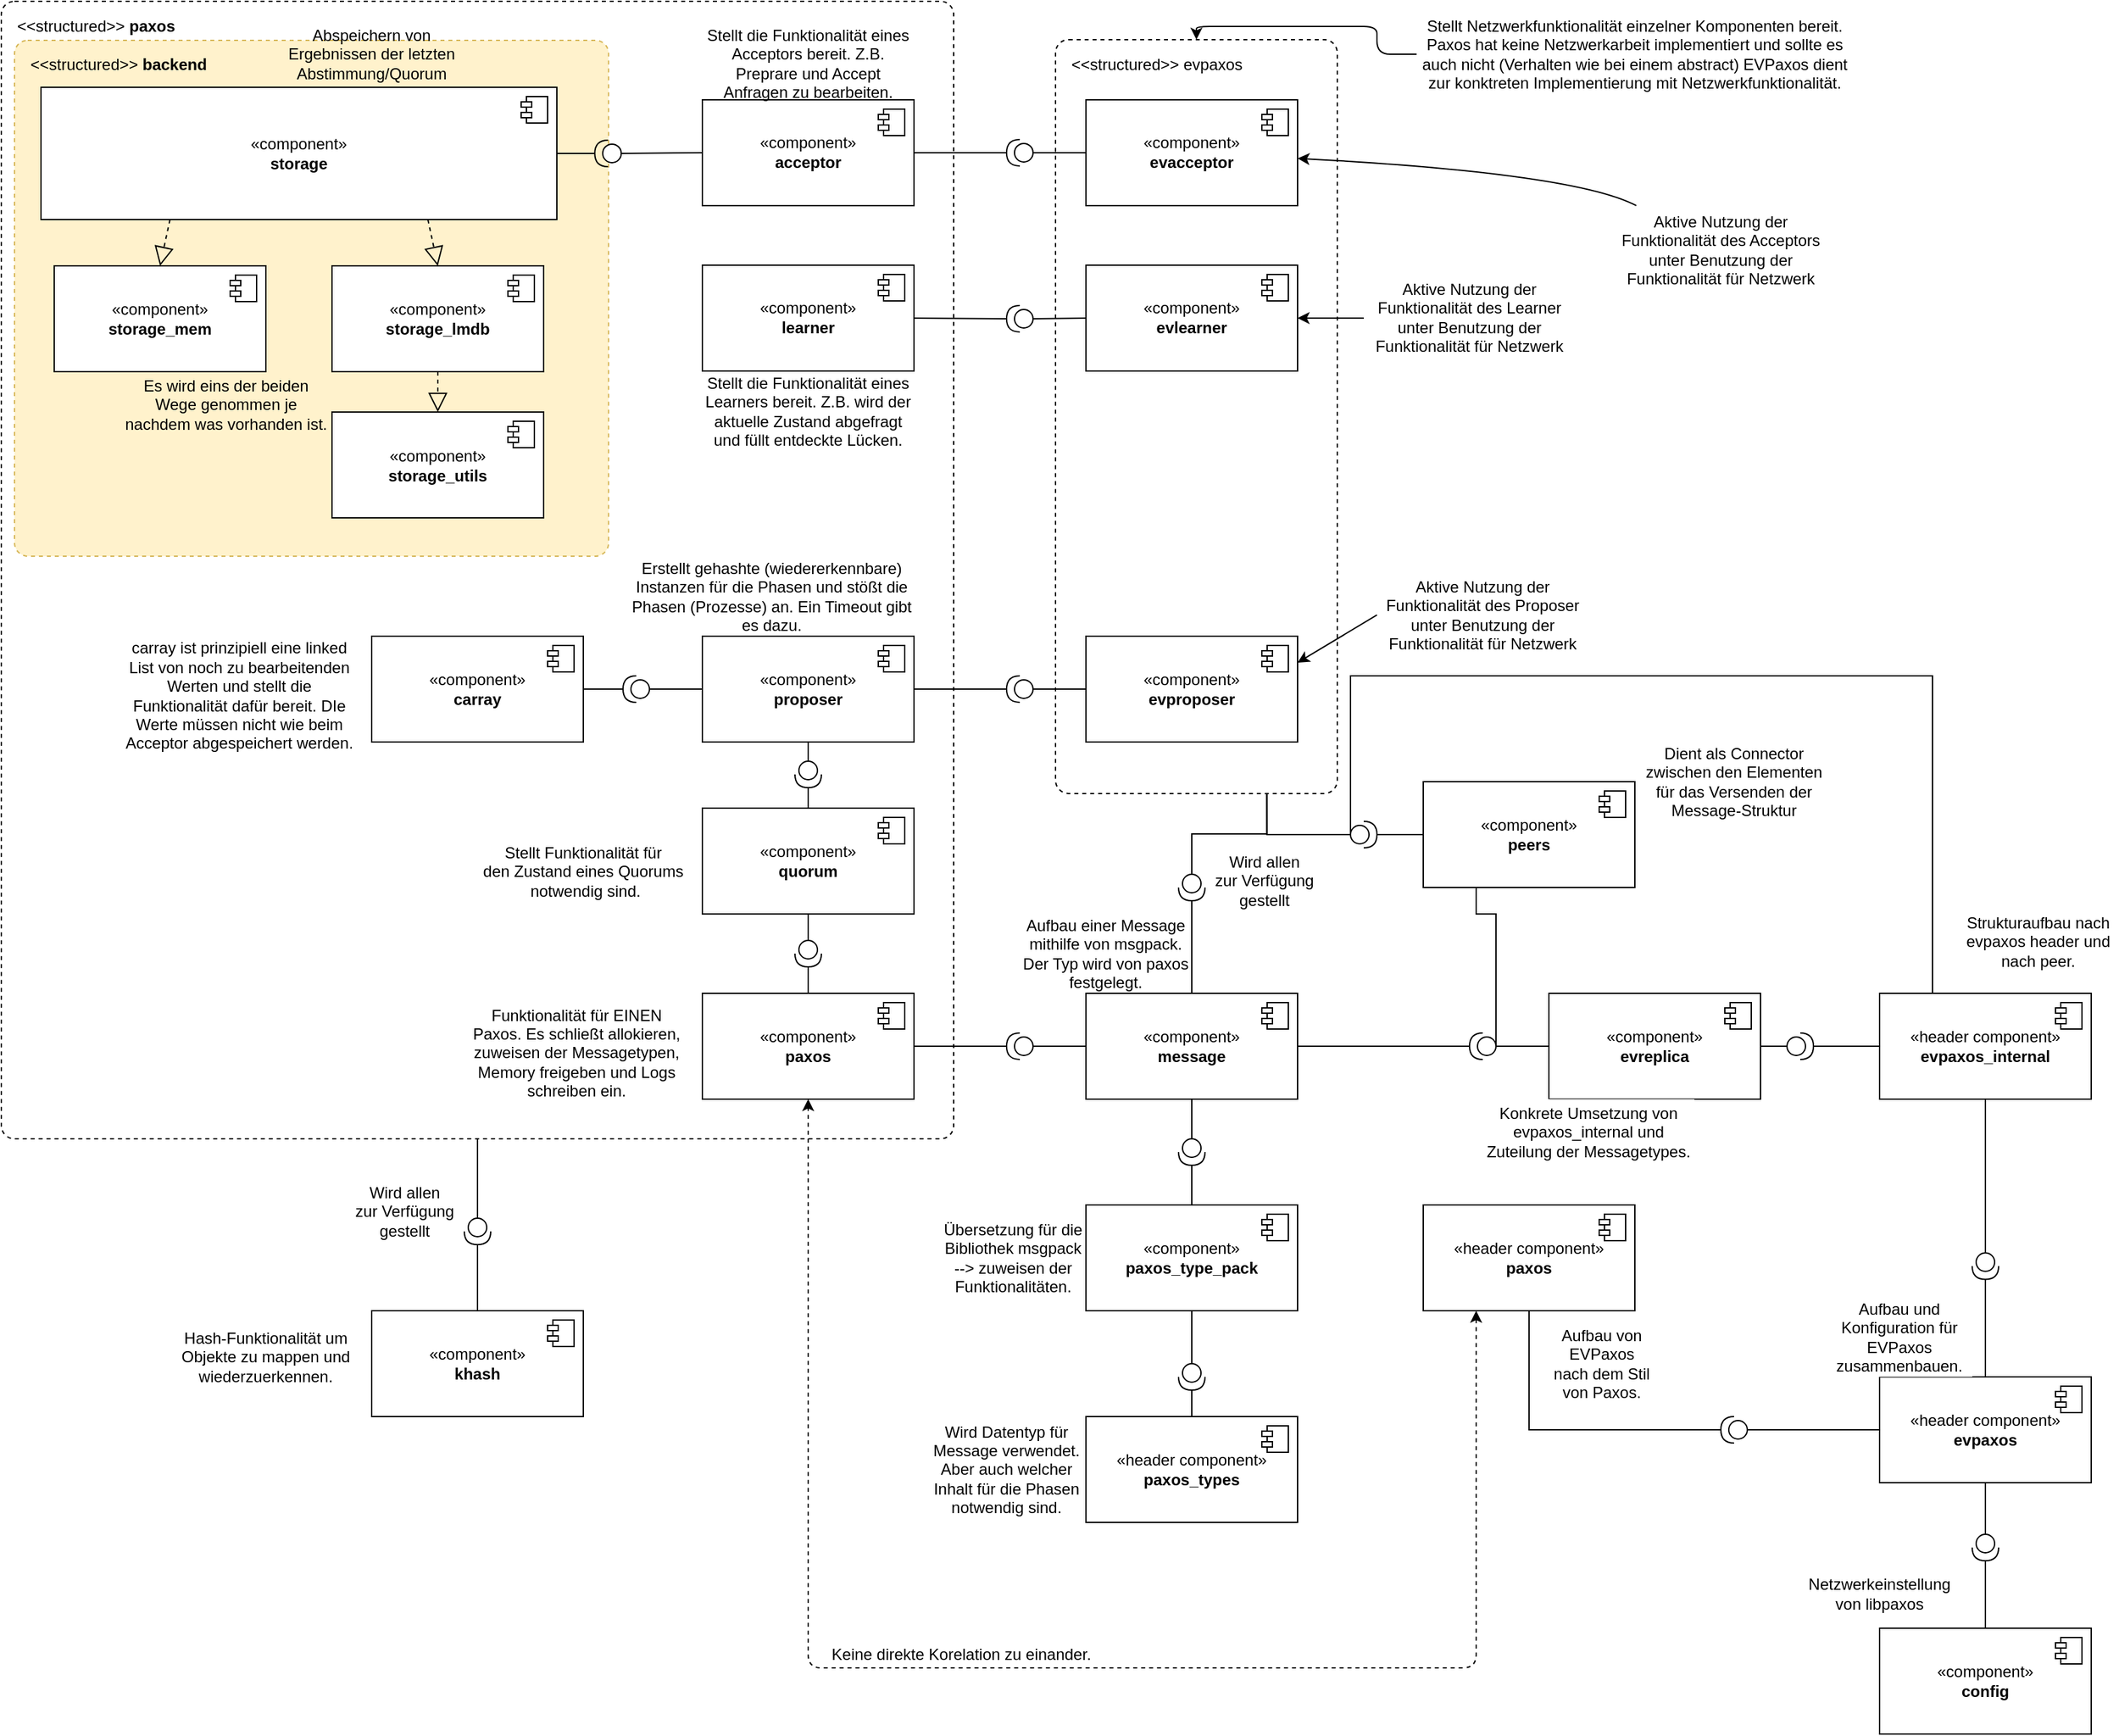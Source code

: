 <mxfile version="21.6.1" type="device" pages="2">
  <diagram name="Basis" id="qQBVREOKW1xM6t41P4b1">
    <mxGraphModel dx="2074" dy="1214" grid="1" gridSize="10" guides="1" tooltips="1" connect="1" arrows="1" fold="1" page="1" pageScale="1" pageWidth="1654" pageHeight="1169" math="0" shadow="0">
      <root>
        <mxCell id="GmZcH6AVnCoZGNln-fmL-0" />
        <mxCell id="GmZcH6AVnCoZGNln-fmL-1" parent="GmZcH6AVnCoZGNln-fmL-0" />
        <mxCell id="GmZcH6AVnCoZGNln-fmL-3" value="&amp;lt;&amp;lt;structured&amp;gt;&amp;gt; evpaxos" style="dashed=1;rounded=1;absoluteArcSize=1;arcSize=20;html=1;verticalAlign=top;align=left;spacingTop=5;spacingLeft=10;whiteSpace=wrap;" vertex="1" parent="GmZcH6AVnCoZGNln-fmL-1">
          <mxGeometry x="827" y="38.95" width="213" height="570" as="geometry" />
        </mxCell>
        <mxCell id="GmZcH6AVnCoZGNln-fmL-4" value="&amp;lt;&amp;lt;structured&amp;gt;&amp;gt; &lt;b&gt;paxos&lt;/b&gt;" style="dashed=1;rounded=1;absoluteArcSize=1;arcSize=20;html=1;verticalAlign=top;align=left;spacingTop=5;spacingLeft=10;whiteSpace=wrap;" vertex="1" parent="GmZcH6AVnCoZGNln-fmL-1">
          <mxGeometry x="30" y="10" width="720" height="860" as="geometry" />
        </mxCell>
        <mxCell id="GmZcH6AVnCoZGNln-fmL-5" value="&lt;div&gt;«component»&lt;/div&gt;&lt;b&gt;acceptor&lt;/b&gt;" style="html=1;dropTarget=0;whiteSpace=wrap;" vertex="1" parent="GmZcH6AVnCoZGNln-fmL-1">
          <mxGeometry x="560" y="84.47" width="160" height="80" as="geometry" />
        </mxCell>
        <mxCell id="GmZcH6AVnCoZGNln-fmL-6" value="" style="shape=module;jettyWidth=8;jettyHeight=4;" vertex="1" parent="GmZcH6AVnCoZGNln-fmL-5">
          <mxGeometry x="1" width="20" height="20" relative="1" as="geometry">
            <mxPoint x="-27" y="7" as="offset" />
          </mxGeometry>
        </mxCell>
        <mxCell id="GmZcH6AVnCoZGNln-fmL-7" value="«component»&lt;br&gt;&lt;b&gt;khash&lt;/b&gt;" style="html=1;dropTarget=0;whiteSpace=wrap;" vertex="1" parent="GmZcH6AVnCoZGNln-fmL-1">
          <mxGeometry x="310" y="1000" width="160" height="80" as="geometry" />
        </mxCell>
        <mxCell id="GmZcH6AVnCoZGNln-fmL-8" value="" style="shape=module;jettyWidth=8;jettyHeight=4;" vertex="1" parent="GmZcH6AVnCoZGNln-fmL-7">
          <mxGeometry x="1" width="20" height="20" relative="1" as="geometry">
            <mxPoint x="-27" y="7" as="offset" />
          </mxGeometry>
        </mxCell>
        <mxCell id="GmZcH6AVnCoZGNln-fmL-9" value="&lt;div&gt;«component»&lt;/div&gt;&lt;b&gt;learner&lt;/b&gt;" style="html=1;dropTarget=0;whiteSpace=wrap;" vertex="1" parent="GmZcH6AVnCoZGNln-fmL-1">
          <mxGeometry x="560" y="209.48" width="160" height="80" as="geometry" />
        </mxCell>
        <mxCell id="GmZcH6AVnCoZGNln-fmL-10" value="" style="shape=module;jettyWidth=8;jettyHeight=4;" vertex="1" parent="GmZcH6AVnCoZGNln-fmL-9">
          <mxGeometry x="1" width="20" height="20" relative="1" as="geometry">
            <mxPoint x="-27" y="7" as="offset" />
          </mxGeometry>
        </mxCell>
        <mxCell id="GmZcH6AVnCoZGNln-fmL-11" value="&lt;div&gt;«component»&lt;/div&gt;&lt;b&gt;proposer&lt;/b&gt;" style="html=1;dropTarget=0;whiteSpace=wrap;" vertex="1" parent="GmZcH6AVnCoZGNln-fmL-1">
          <mxGeometry x="560" y="490" width="160" height="80" as="geometry" />
        </mxCell>
        <mxCell id="GmZcH6AVnCoZGNln-fmL-12" value="" style="shape=module;jettyWidth=8;jettyHeight=4;" vertex="1" parent="GmZcH6AVnCoZGNln-fmL-11">
          <mxGeometry x="1" width="20" height="20" relative="1" as="geometry">
            <mxPoint x="-27" y="7" as="offset" />
          </mxGeometry>
        </mxCell>
        <mxCell id="GmZcH6AVnCoZGNln-fmL-13" value="«component»&lt;br&gt;&lt;b&gt;paxos&lt;/b&gt;" style="html=1;dropTarget=0;whiteSpace=wrap;" vertex="1" parent="GmZcH6AVnCoZGNln-fmL-1">
          <mxGeometry x="560" y="760" width="160" height="80" as="geometry" />
        </mxCell>
        <mxCell id="GmZcH6AVnCoZGNln-fmL-14" value="" style="shape=module;jettyWidth=8;jettyHeight=4;" vertex="1" parent="GmZcH6AVnCoZGNln-fmL-13">
          <mxGeometry x="1" width="20" height="20" relative="1" as="geometry">
            <mxPoint x="-27" y="7" as="offset" />
          </mxGeometry>
        </mxCell>
        <mxCell id="GmZcH6AVnCoZGNln-fmL-15" value="" style="endArrow=none;html=1;rounded=0;exitX=0.5;exitY=0;exitDx=0;exitDy=0;entryX=1;entryY=0.5;entryDx=0;entryDy=0;entryPerimeter=0;" edge="1" parent="GmZcH6AVnCoZGNln-fmL-1" source="GmZcH6AVnCoZGNln-fmL-13" target="GmZcH6AVnCoZGNln-fmL-37">
          <mxGeometry width="50" height="50" relative="1" as="geometry">
            <mxPoint x="180" y="570" as="sourcePoint" />
            <mxPoint x="460" y="570" as="targetPoint" />
          </mxGeometry>
        </mxCell>
        <mxCell id="GmZcH6AVnCoZGNln-fmL-16" value="&lt;div&gt;«component»&lt;/div&gt;&lt;b&gt;carray&lt;/b&gt;" style="html=1;dropTarget=0;whiteSpace=wrap;" vertex="1" parent="GmZcH6AVnCoZGNln-fmL-1">
          <mxGeometry x="310" y="490" width="160" height="80" as="geometry" />
        </mxCell>
        <mxCell id="GmZcH6AVnCoZGNln-fmL-17" value="" style="shape=module;jettyWidth=8;jettyHeight=4;" vertex="1" parent="GmZcH6AVnCoZGNln-fmL-16">
          <mxGeometry x="1" width="20" height="20" relative="1" as="geometry">
            <mxPoint x="-27" y="7" as="offset" />
          </mxGeometry>
        </mxCell>
        <mxCell id="GmZcH6AVnCoZGNln-fmL-18" value="&lt;div&gt;«component»&lt;/div&gt;&lt;b&gt;quorum&lt;/b&gt;" style="html=1;dropTarget=0;whiteSpace=wrap;" vertex="1" parent="GmZcH6AVnCoZGNln-fmL-1">
          <mxGeometry x="560" y="620" width="160" height="80" as="geometry" />
        </mxCell>
        <mxCell id="GmZcH6AVnCoZGNln-fmL-19" value="" style="shape=module;jettyWidth=8;jettyHeight=4;" vertex="1" parent="GmZcH6AVnCoZGNln-fmL-18">
          <mxGeometry x="1" width="20" height="20" relative="1" as="geometry">
            <mxPoint x="-27" y="7" as="offset" />
          </mxGeometry>
        </mxCell>
        <mxCell id="GmZcH6AVnCoZGNln-fmL-20" value="" style="group;fillColor=none;" vertex="1" connectable="0" parent="GmZcH6AVnCoZGNln-fmL-1">
          <mxGeometry x="40" y="39.47" width="480" height="421.05" as="geometry" />
        </mxCell>
        <mxCell id="GmZcH6AVnCoZGNln-fmL-21" value="&amp;lt;&amp;lt;structured&amp;gt;&amp;gt; &lt;b&gt;backend&lt;/b&gt;" style="dashed=1;rounded=1;absoluteArcSize=1;arcSize=20;html=1;verticalAlign=top;align=left;spacingTop=5;spacingLeft=10;whiteSpace=wrap;fillColor=#fff2cc;strokeColor=#d6b656;" vertex="1" parent="GmZcH6AVnCoZGNln-fmL-20">
          <mxGeometry width="449.11" height="390" as="geometry" />
        </mxCell>
        <mxCell id="GmZcH6AVnCoZGNln-fmL-22" value="«component»&lt;br&gt;&lt;b&gt;storage&lt;/b&gt;" style="html=1;dropTarget=0;whiteSpace=wrap;" vertex="1" parent="GmZcH6AVnCoZGNln-fmL-20">
          <mxGeometry x="20.0" y="35.52" width="390" height="100" as="geometry" />
        </mxCell>
        <mxCell id="GmZcH6AVnCoZGNln-fmL-23" value="" style="shape=module;jettyWidth=8;jettyHeight=4;" vertex="1" parent="GmZcH6AVnCoZGNln-fmL-22">
          <mxGeometry x="1" width="20" height="20" relative="1" as="geometry">
            <mxPoint x="-27" y="7" as="offset" />
          </mxGeometry>
        </mxCell>
        <mxCell id="GmZcH6AVnCoZGNln-fmL-24" value="&lt;div&gt;«component»&lt;/div&gt;&lt;b&gt;storage_lmdb&lt;/b&gt;" style="html=1;dropTarget=0;whiteSpace=wrap;" vertex="1" parent="GmZcH6AVnCoZGNln-fmL-20">
          <mxGeometry x="240.003" y="170.525" width="160" height="80" as="geometry" />
        </mxCell>
        <mxCell id="GmZcH6AVnCoZGNln-fmL-25" value="" style="shape=module;jettyWidth=8;jettyHeight=4;" vertex="1" parent="GmZcH6AVnCoZGNln-fmL-24">
          <mxGeometry x="1" width="20" height="20" relative="1" as="geometry">
            <mxPoint x="-27" y="7" as="offset" />
          </mxGeometry>
        </mxCell>
        <mxCell id="GmZcH6AVnCoZGNln-fmL-26" value="&lt;div&gt;«component»&lt;/div&gt;&lt;div&gt;&lt;b&gt;storage_mem&lt;/b&gt;&lt;br&gt;&lt;/div&gt;" style="html=1;dropTarget=0;whiteSpace=wrap;" vertex="1" parent="GmZcH6AVnCoZGNln-fmL-20">
          <mxGeometry x="29.996" y="170.525" width="160" height="80" as="geometry" />
        </mxCell>
        <mxCell id="GmZcH6AVnCoZGNln-fmL-27" value="" style="shape=module;jettyWidth=8;jettyHeight=4;" vertex="1" parent="GmZcH6AVnCoZGNln-fmL-26">
          <mxGeometry x="1" width="20" height="20" relative="1" as="geometry">
            <mxPoint x="-27" y="7" as="offset" />
          </mxGeometry>
        </mxCell>
        <mxCell id="GmZcH6AVnCoZGNln-fmL-28" value="&lt;div&gt;«component»&lt;/div&gt;&lt;b&gt;storage_utils&lt;/b&gt;" style="html=1;dropTarget=0;whiteSpace=wrap;" vertex="1" parent="GmZcH6AVnCoZGNln-fmL-20">
          <mxGeometry x="240" y="281.05" width="160" height="80" as="geometry" />
        </mxCell>
        <mxCell id="GmZcH6AVnCoZGNln-fmL-29" value="" style="shape=module;jettyWidth=8;jettyHeight=4;" vertex="1" parent="GmZcH6AVnCoZGNln-fmL-28">
          <mxGeometry x="1" width="20" height="20" relative="1" as="geometry">
            <mxPoint x="-27" y="7" as="offset" />
          </mxGeometry>
        </mxCell>
        <mxCell id="GmZcH6AVnCoZGNln-fmL-30" value="" style="endArrow=block;dashed=1;endFill=0;endSize=12;html=1;rounded=0;entryX=0.5;entryY=0;entryDx=0;entryDy=0;exitX=0.25;exitY=1;exitDx=0;exitDy=0;" edge="1" parent="GmZcH6AVnCoZGNln-fmL-20" source="GmZcH6AVnCoZGNln-fmL-22" target="GmZcH6AVnCoZGNln-fmL-26">
          <mxGeometry width="160" relative="1" as="geometry">
            <mxPoint x="327.174" y="231.576" as="sourcePoint" />
            <mxPoint x="492.832" y="231.576" as="targetPoint" />
          </mxGeometry>
        </mxCell>
        <mxCell id="GmZcH6AVnCoZGNln-fmL-31" value="" style="endArrow=block;dashed=1;endFill=0;endSize=12;html=1;rounded=0;entryX=0.5;entryY=0;entryDx=0;entryDy=0;exitX=0.75;exitY=1;exitDx=0;exitDy=0;" edge="1" parent="GmZcH6AVnCoZGNln-fmL-20" source="GmZcH6AVnCoZGNln-fmL-22" target="GmZcH6AVnCoZGNln-fmL-24">
          <mxGeometry width="160" relative="1" as="geometry">
            <mxPoint x="244.346" y="147.366" as="sourcePoint" />
            <mxPoint x="410.003" y="147.366" as="targetPoint" />
          </mxGeometry>
        </mxCell>
        <mxCell id="GmZcH6AVnCoZGNln-fmL-32" value="" style="endArrow=block;dashed=1;endFill=0;endSize=12;html=1;rounded=0;entryX=0.5;entryY=0;entryDx=0;entryDy=0;exitX=0.5;exitY=1;exitDx=0;exitDy=0;" edge="1" parent="GmZcH6AVnCoZGNln-fmL-20" source="GmZcH6AVnCoZGNln-fmL-24" target="GmZcH6AVnCoZGNln-fmL-28">
          <mxGeometry width="160" relative="1" as="geometry">
            <mxPoint x="144.951" y="431.576" as="sourcePoint" />
            <mxPoint x="310.609" y="431.576" as="targetPoint" />
          </mxGeometry>
        </mxCell>
        <mxCell id="GmZcH6AVnCoZGNln-fmL-33" value="" style="endArrow=none;html=1;rounded=0;entryX=1;entryY=0.5;entryDx=0;entryDy=0;entryPerimeter=0;exitX=1;exitY=0.5;exitDx=0;exitDy=0;" edge="1" parent="GmZcH6AVnCoZGNln-fmL-20" source="GmZcH6AVnCoZGNln-fmL-22" target="GmZcH6AVnCoZGNln-fmL-34">
          <mxGeometry width="50" height="50" relative="1" as="geometry">
            <mxPoint x="193.531" y="119.728" as="sourcePoint" />
            <mxPoint x="234.946" y="119.728" as="targetPoint" />
          </mxGeometry>
        </mxCell>
        <mxCell id="GmZcH6AVnCoZGNln-fmL-34" value="" style="shape=providedRequiredInterface;html=1;verticalLabelPosition=bottom;direction=west;" vertex="1" parent="GmZcH6AVnCoZGNln-fmL-20">
          <mxGeometry x="438.667" y="75.522" width="20" height="20" as="geometry" />
        </mxCell>
        <mxCell id="GmZcH6AVnCoZGNln-fmL-35" value="Es wird eins der beiden &#xa;Wege genommen je &#xa;nachdem was vorhanden ist." style="text;html=1;strokeColor=none;fillColor=none;align=center;verticalAlign=middle;whiteSpace=wrap;rounded=0;" vertex="1" parent="GmZcH6AVnCoZGNln-fmL-20">
          <mxGeometry x="80" y="250.53" width="160" height="49.47" as="geometry" />
        </mxCell>
        <mxCell id="GmZcH6AVnCoZGNln-fmL-36" value="" style="endArrow=none;html=1;rounded=0;entryX=0;entryY=0.5;entryDx=0;entryDy=0;entryPerimeter=0;exitX=0;exitY=0.5;exitDx=0;exitDy=0;" edge="1" parent="GmZcH6AVnCoZGNln-fmL-1" source="GmZcH6AVnCoZGNln-fmL-5" target="GmZcH6AVnCoZGNln-fmL-34">
          <mxGeometry width="50" height="50" relative="1" as="geometry">
            <mxPoint x="486.73" y="156.32" as="sourcePoint" />
            <mxPoint x="466.73" y="236.32" as="targetPoint" />
            <Array as="points" />
          </mxGeometry>
        </mxCell>
        <mxCell id="GmZcH6AVnCoZGNln-fmL-37" value="" style="shape=providedRequiredInterface;html=1;verticalLabelPosition=bottom;direction=south;" vertex="1" parent="GmZcH6AVnCoZGNln-fmL-1">
          <mxGeometry x="630" y="720" width="20" height="20" as="geometry" />
        </mxCell>
        <mxCell id="GmZcH6AVnCoZGNln-fmL-38" value="" style="endArrow=none;html=1;rounded=0;entryX=0.5;entryY=1;entryDx=0;entryDy=0;exitX=0;exitY=0.5;exitDx=0;exitDy=0;exitPerimeter=0;" edge="1" parent="GmZcH6AVnCoZGNln-fmL-1" source="GmZcH6AVnCoZGNln-fmL-37" target="GmZcH6AVnCoZGNln-fmL-18">
          <mxGeometry width="50" height="50" relative="1" as="geometry">
            <mxPoint x="430" y="800" as="sourcePoint" />
            <mxPoint x="480" y="750" as="targetPoint" />
          </mxGeometry>
        </mxCell>
        <mxCell id="GmZcH6AVnCoZGNln-fmL-39" value="" style="shape=providedRequiredInterface;html=1;verticalLabelPosition=bottom;direction=south;" vertex="1" parent="GmZcH6AVnCoZGNln-fmL-1">
          <mxGeometry x="630" y="584.5" width="20" height="20" as="geometry" />
        </mxCell>
        <mxCell id="GmZcH6AVnCoZGNln-fmL-40" value="" style="endArrow=none;html=1;rounded=0;entryX=1;entryY=0.5;entryDx=0;entryDy=0;entryPerimeter=0;exitX=0.5;exitY=0;exitDx=0;exitDy=0;" edge="1" parent="GmZcH6AVnCoZGNln-fmL-1" source="GmZcH6AVnCoZGNln-fmL-18" target="GmZcH6AVnCoZGNln-fmL-39">
          <mxGeometry width="50" height="50" relative="1" as="geometry">
            <mxPoint x="220" y="540" as="sourcePoint" />
            <mxPoint x="270" y="490" as="targetPoint" />
          </mxGeometry>
        </mxCell>
        <mxCell id="GmZcH6AVnCoZGNln-fmL-41" value="" style="endArrow=none;html=1;rounded=0;entryX=0.5;entryY=1;entryDx=0;entryDy=0;exitX=0;exitY=0.5;exitDx=0;exitDy=0;exitPerimeter=0;" edge="1" parent="GmZcH6AVnCoZGNln-fmL-1" source="GmZcH6AVnCoZGNln-fmL-39" target="GmZcH6AVnCoZGNln-fmL-11">
          <mxGeometry width="50" height="50" relative="1" as="geometry">
            <mxPoint x="220" y="540" as="sourcePoint" />
            <mxPoint x="270" y="490" as="targetPoint" />
          </mxGeometry>
        </mxCell>
        <mxCell id="GmZcH6AVnCoZGNln-fmL-42" value="" style="shape=providedRequiredInterface;html=1;verticalLabelPosition=bottom;direction=west;" vertex="1" parent="GmZcH6AVnCoZGNln-fmL-1">
          <mxGeometry x="500" y="520" width="20" height="20" as="geometry" />
        </mxCell>
        <mxCell id="GmZcH6AVnCoZGNln-fmL-43" value="" style="endArrow=none;html=1;rounded=0;exitX=1;exitY=0.5;exitDx=0;exitDy=0;exitPerimeter=0;entryX=1;entryY=0.5;entryDx=0;entryDy=0;" edge="1" parent="GmZcH6AVnCoZGNln-fmL-1" source="GmZcH6AVnCoZGNln-fmL-42" target="GmZcH6AVnCoZGNln-fmL-16">
          <mxGeometry width="50" height="50" relative="1" as="geometry">
            <mxPoint x="390" y="640" as="sourcePoint" />
            <mxPoint x="480" y="530" as="targetPoint" />
          </mxGeometry>
        </mxCell>
        <mxCell id="GmZcH6AVnCoZGNln-fmL-44" value="" style="endArrow=none;html=1;rounded=0;entryX=0;entryY=0.5;entryDx=0;entryDy=0;exitX=0;exitY=0.5;exitDx=0;exitDy=0;exitPerimeter=0;" edge="1" parent="GmZcH6AVnCoZGNln-fmL-1" source="GmZcH6AVnCoZGNln-fmL-42" target="GmZcH6AVnCoZGNln-fmL-11">
          <mxGeometry width="50" height="50" relative="1" as="geometry">
            <mxPoint x="230" y="550" as="sourcePoint" />
            <mxPoint x="390" y="570" as="targetPoint" />
          </mxGeometry>
        </mxCell>
        <mxCell id="GmZcH6AVnCoZGNln-fmL-45" value="" style="endArrow=none;html=1;rounded=0;exitX=0.5;exitY=0;exitDx=0;exitDy=0;entryX=1;entryY=0.5;entryDx=0;entryDy=0;entryPerimeter=0;" edge="1" parent="GmZcH6AVnCoZGNln-fmL-1" source="GmZcH6AVnCoZGNln-fmL-7" target="GmZcH6AVnCoZGNln-fmL-46">
          <mxGeometry width="50" height="50" relative="1" as="geometry">
            <mxPoint x="310" y="970" as="sourcePoint" />
            <mxPoint x="630" y="770" as="targetPoint" />
          </mxGeometry>
        </mxCell>
        <mxCell id="GmZcH6AVnCoZGNln-fmL-46" value="" style="shape=providedRequiredInterface;html=1;verticalLabelPosition=bottom;direction=south;" vertex="1" parent="GmZcH6AVnCoZGNln-fmL-1">
          <mxGeometry x="380" y="930" width="20" height="20" as="geometry" />
        </mxCell>
        <mxCell id="GmZcH6AVnCoZGNln-fmL-47" value="" style="endArrow=none;html=1;rounded=0;entryX=0.5;entryY=1;entryDx=0;entryDy=0;exitX=0;exitY=0.5;exitDx=0;exitDy=0;exitPerimeter=0;" edge="1" parent="GmZcH6AVnCoZGNln-fmL-1" source="GmZcH6AVnCoZGNln-fmL-46" target="GmZcH6AVnCoZGNln-fmL-4">
          <mxGeometry width="50" height="50" relative="1" as="geometry">
            <mxPoint x="600" y="1000" as="sourcePoint" />
            <mxPoint x="310" y="900" as="targetPoint" />
          </mxGeometry>
        </mxCell>
        <mxCell id="GmZcH6AVnCoZGNln-fmL-48" value="&lt;div&gt;«component»&lt;/div&gt;&lt;b&gt;peers&lt;/b&gt;" style="html=1;dropTarget=0;whiteSpace=wrap;" vertex="1" parent="GmZcH6AVnCoZGNln-fmL-1">
          <mxGeometry x="1105" y="600" width="160" height="80" as="geometry" />
        </mxCell>
        <mxCell id="GmZcH6AVnCoZGNln-fmL-49" value="" style="shape=module;jettyWidth=8;jettyHeight=4;" vertex="1" parent="GmZcH6AVnCoZGNln-fmL-48">
          <mxGeometry x="1" width="20" height="20" relative="1" as="geometry">
            <mxPoint x="-27" y="7" as="offset" />
          </mxGeometry>
        </mxCell>
        <mxCell id="GmZcH6AVnCoZGNln-fmL-50" value="&lt;div&gt;«component»&lt;/div&gt;&lt;b&gt;evproposer&lt;/b&gt;" style="html=1;dropTarget=0;whiteSpace=wrap;" vertex="1" parent="GmZcH6AVnCoZGNln-fmL-1">
          <mxGeometry x="850" y="490" width="160" height="80" as="geometry" />
        </mxCell>
        <mxCell id="GmZcH6AVnCoZGNln-fmL-51" value="" style="shape=module;jettyWidth=8;jettyHeight=4;" vertex="1" parent="GmZcH6AVnCoZGNln-fmL-50">
          <mxGeometry x="1" width="20" height="20" relative="1" as="geometry">
            <mxPoint x="-27" y="7" as="offset" />
          </mxGeometry>
        </mxCell>
        <mxCell id="GmZcH6AVnCoZGNln-fmL-52" value="&lt;div&gt;«component»&lt;/div&gt;&lt;b&gt;config&lt;/b&gt;" style="html=1;dropTarget=0;whiteSpace=wrap;" vertex="1" parent="GmZcH6AVnCoZGNln-fmL-1">
          <mxGeometry x="1450" y="1240" width="160" height="80" as="geometry" />
        </mxCell>
        <mxCell id="GmZcH6AVnCoZGNln-fmL-53" value="" style="shape=module;jettyWidth=8;jettyHeight=4;" vertex="1" parent="GmZcH6AVnCoZGNln-fmL-52">
          <mxGeometry x="1" width="20" height="20" relative="1" as="geometry">
            <mxPoint x="-27" y="7" as="offset" />
          </mxGeometry>
        </mxCell>
        <mxCell id="GmZcH6AVnCoZGNln-fmL-54" value="&lt;div&gt;«component»&lt;/div&gt;&lt;b&gt;paxos_type_pack&lt;/b&gt;" style="html=1;dropTarget=0;whiteSpace=wrap;" vertex="1" parent="GmZcH6AVnCoZGNln-fmL-1">
          <mxGeometry x="850" y="920" width="160" height="80" as="geometry" />
        </mxCell>
        <mxCell id="GmZcH6AVnCoZGNln-fmL-55" value="" style="shape=module;jettyWidth=8;jettyHeight=4;" vertex="1" parent="GmZcH6AVnCoZGNln-fmL-54">
          <mxGeometry x="1" width="20" height="20" relative="1" as="geometry">
            <mxPoint x="-27" y="7" as="offset" />
          </mxGeometry>
        </mxCell>
        <mxCell id="GmZcH6AVnCoZGNln-fmL-56" value="&lt;div&gt;«component»&lt;/div&gt;&lt;b&gt;evacceptor&lt;br&gt;&lt;/b&gt;" style="html=1;dropTarget=0;whiteSpace=wrap;" vertex="1" parent="GmZcH6AVnCoZGNln-fmL-1">
          <mxGeometry x="850" y="84.47" width="160" height="80" as="geometry" />
        </mxCell>
        <mxCell id="GmZcH6AVnCoZGNln-fmL-57" value="" style="shape=module;jettyWidth=8;jettyHeight=4;" vertex="1" parent="GmZcH6AVnCoZGNln-fmL-56">
          <mxGeometry x="1" width="20" height="20" relative="1" as="geometry">
            <mxPoint x="-27" y="7" as="offset" />
          </mxGeometry>
        </mxCell>
        <mxCell id="GmZcH6AVnCoZGNln-fmL-58" value="&lt;div&gt;«component»&lt;/div&gt;&lt;b&gt;evlearner&lt;br&gt;&lt;/b&gt;" style="html=1;dropTarget=0;whiteSpace=wrap;" vertex="1" parent="GmZcH6AVnCoZGNln-fmL-1">
          <mxGeometry x="850" y="209.48" width="160" height="80" as="geometry" />
        </mxCell>
        <mxCell id="GmZcH6AVnCoZGNln-fmL-59" value="" style="shape=module;jettyWidth=8;jettyHeight=4;" vertex="1" parent="GmZcH6AVnCoZGNln-fmL-58">
          <mxGeometry x="1" width="20" height="20" relative="1" as="geometry">
            <mxPoint x="-27" y="7" as="offset" />
          </mxGeometry>
        </mxCell>
        <mxCell id="GmZcH6AVnCoZGNln-fmL-60" value="&lt;div&gt;«component»&lt;/div&gt;&lt;b&gt;evreplica&lt;/b&gt;" style="html=1;dropTarget=0;whiteSpace=wrap;" vertex="1" parent="GmZcH6AVnCoZGNln-fmL-1">
          <mxGeometry x="1200" y="760" width="160" height="80" as="geometry" />
        </mxCell>
        <mxCell id="GmZcH6AVnCoZGNln-fmL-61" value="" style="shape=module;jettyWidth=8;jettyHeight=4;" vertex="1" parent="GmZcH6AVnCoZGNln-fmL-60">
          <mxGeometry x="1" width="20" height="20" relative="1" as="geometry">
            <mxPoint x="-27" y="7" as="offset" />
          </mxGeometry>
        </mxCell>
        <mxCell id="GmZcH6AVnCoZGNln-fmL-62" value="&lt;div&gt;«component»&lt;/div&gt;&lt;b&gt;message&lt;/b&gt;" style="html=1;dropTarget=0;whiteSpace=wrap;" vertex="1" parent="GmZcH6AVnCoZGNln-fmL-1">
          <mxGeometry x="850" y="760" width="160" height="80" as="geometry" />
        </mxCell>
        <mxCell id="GmZcH6AVnCoZGNln-fmL-63" value="" style="shape=module;jettyWidth=8;jettyHeight=4;" vertex="1" parent="GmZcH6AVnCoZGNln-fmL-62">
          <mxGeometry x="1" width="20" height="20" relative="1" as="geometry">
            <mxPoint x="-27" y="7" as="offset" />
          </mxGeometry>
        </mxCell>
        <mxCell id="GmZcH6AVnCoZGNln-fmL-64" value="" style="shape=providedRequiredInterface;html=1;verticalLabelPosition=bottom;direction=east;" vertex="1" parent="GmZcH6AVnCoZGNln-fmL-1">
          <mxGeometry x="1050" y="630" width="20" height="20" as="geometry" />
        </mxCell>
        <mxCell id="GmZcH6AVnCoZGNln-fmL-65" value="" style="endArrow=none;html=1;rounded=0;exitX=1;exitY=0.5;exitDx=0;exitDy=0;exitPerimeter=0;entryX=0;entryY=0.5;entryDx=0;entryDy=0;" edge="1" parent="GmZcH6AVnCoZGNln-fmL-1" source="GmZcH6AVnCoZGNln-fmL-64" target="GmZcH6AVnCoZGNln-fmL-48">
          <mxGeometry width="50" height="50" relative="1" as="geometry">
            <mxPoint x="400" y="650" as="sourcePoint" />
            <mxPoint x="920" y="840" as="targetPoint" />
          </mxGeometry>
        </mxCell>
        <mxCell id="GmZcH6AVnCoZGNln-fmL-66" value="" style="endArrow=none;html=1;rounded=0;exitX=0;exitY=0.5;exitDx=0;exitDy=0;exitPerimeter=0;entryX=0.75;entryY=1;entryDx=0;entryDy=0;edgeStyle=orthogonalEdgeStyle;" edge="1" parent="GmZcH6AVnCoZGNln-fmL-1" source="GmZcH6AVnCoZGNln-fmL-64" target="GmZcH6AVnCoZGNln-fmL-3">
          <mxGeometry width="50" height="50" relative="1" as="geometry">
            <mxPoint x="240" y="560" as="sourcePoint" />
            <mxPoint x="1130" y="580" as="targetPoint" />
          </mxGeometry>
        </mxCell>
        <mxCell id="GmZcH6AVnCoZGNln-fmL-67" value="" style="shape=providedRequiredInterface;html=1;verticalLabelPosition=bottom;direction=south;" vertex="1" parent="GmZcH6AVnCoZGNln-fmL-1">
          <mxGeometry x="920" y="670" width="20" height="20" as="geometry" />
        </mxCell>
        <mxCell id="GmZcH6AVnCoZGNln-fmL-68" value="" style="endArrow=none;html=1;rounded=0;exitX=1;exitY=0.5;exitDx=0;exitDy=0;exitPerimeter=0;entryX=0.5;entryY=0;entryDx=0;entryDy=0;" edge="1" parent="GmZcH6AVnCoZGNln-fmL-1" source="GmZcH6AVnCoZGNln-fmL-67" target="GmZcH6AVnCoZGNln-fmL-62">
          <mxGeometry width="50" height="50" relative="1" as="geometry">
            <mxPoint x="410" y="660" as="sourcePoint" />
            <mxPoint x="930" y="850" as="targetPoint" />
          </mxGeometry>
        </mxCell>
        <mxCell id="GmZcH6AVnCoZGNln-fmL-69" value="" style="endArrow=none;html=1;rounded=0;exitX=0;exitY=0.5;exitDx=0;exitDy=0;exitPerimeter=0;entryX=0.75;entryY=1;entryDx=0;entryDy=0;edgeStyle=orthogonalEdgeStyle;" edge="1" parent="GmZcH6AVnCoZGNln-fmL-1" source="GmZcH6AVnCoZGNln-fmL-67" target="GmZcH6AVnCoZGNln-fmL-3">
          <mxGeometry width="50" height="50" relative="1" as="geometry">
            <mxPoint x="930" y="650" as="sourcePoint" />
            <mxPoint x="1010" y="660" as="targetPoint" />
          </mxGeometry>
        </mxCell>
        <mxCell id="GmZcH6AVnCoZGNln-fmL-70" value="" style="shape=providedRequiredInterface;html=1;verticalLabelPosition=bottom;direction=west;" vertex="1" parent="GmZcH6AVnCoZGNln-fmL-1">
          <mxGeometry x="790" y="790" width="20" height="20" as="geometry" />
        </mxCell>
        <mxCell id="GmZcH6AVnCoZGNln-fmL-71" value="" style="endArrow=none;html=1;rounded=0;exitX=1;exitY=0.5;exitDx=0;exitDy=0;exitPerimeter=0;entryX=1;entryY=0.5;entryDx=0;entryDy=0;" edge="1" parent="GmZcH6AVnCoZGNln-fmL-1" source="GmZcH6AVnCoZGNln-fmL-70" target="GmZcH6AVnCoZGNln-fmL-13">
          <mxGeometry width="50" height="50" relative="1" as="geometry">
            <mxPoint x="420" y="670" as="sourcePoint" />
            <mxPoint x="940" y="860" as="targetPoint" />
          </mxGeometry>
        </mxCell>
        <mxCell id="GmZcH6AVnCoZGNln-fmL-72" value="" style="endArrow=none;html=1;rounded=0;exitX=0;exitY=0.5;exitDx=0;exitDy=0;exitPerimeter=0;entryX=0;entryY=0.5;entryDx=0;entryDy=0;" edge="1" parent="GmZcH6AVnCoZGNln-fmL-1" source="GmZcH6AVnCoZGNln-fmL-70" target="GmZcH6AVnCoZGNln-fmL-62">
          <mxGeometry width="50" height="50" relative="1" as="geometry">
            <mxPoint x="260" y="580" as="sourcePoint" />
            <mxPoint x="1120" y="860" as="targetPoint" />
          </mxGeometry>
        </mxCell>
        <mxCell id="GmZcH6AVnCoZGNln-fmL-73" value="" style="shape=providedRequiredInterface;html=1;verticalLabelPosition=bottom;direction=south;" vertex="1" parent="GmZcH6AVnCoZGNln-fmL-1">
          <mxGeometry x="920" y="870" width="20" height="20" as="geometry" />
        </mxCell>
        <mxCell id="GmZcH6AVnCoZGNln-fmL-74" value="" style="endArrow=none;html=1;rounded=0;exitX=1;exitY=0.5;exitDx=0;exitDy=0;exitPerimeter=0;entryX=0.5;entryY=0;entryDx=0;entryDy=0;" edge="1" parent="GmZcH6AVnCoZGNln-fmL-1" source="GmZcH6AVnCoZGNln-fmL-73" target="GmZcH6AVnCoZGNln-fmL-54">
          <mxGeometry width="50" height="50" relative="1" as="geometry">
            <mxPoint x="430" y="680" as="sourcePoint" />
            <mxPoint x="950" y="870" as="targetPoint" />
          </mxGeometry>
        </mxCell>
        <mxCell id="GmZcH6AVnCoZGNln-fmL-75" value="" style="endArrow=none;html=1;rounded=0;exitX=0;exitY=0.5;exitDx=0;exitDy=0;exitPerimeter=0;entryX=0.5;entryY=1;entryDx=0;entryDy=0;" edge="1" parent="GmZcH6AVnCoZGNln-fmL-1" source="GmZcH6AVnCoZGNln-fmL-73" target="GmZcH6AVnCoZGNln-fmL-62">
          <mxGeometry width="50" height="50" relative="1" as="geometry">
            <mxPoint x="270" y="590" as="sourcePoint" />
            <mxPoint x="1130" y="870" as="targetPoint" />
          </mxGeometry>
        </mxCell>
        <mxCell id="GmZcH6AVnCoZGNln-fmL-76" value="" style="shape=providedRequiredInterface;html=1;verticalLabelPosition=bottom;direction=west;" vertex="1" parent="GmZcH6AVnCoZGNln-fmL-1">
          <mxGeometry x="1140" y="790" width="20" height="20" as="geometry" />
        </mxCell>
        <mxCell id="GmZcH6AVnCoZGNln-fmL-77" value="" style="endArrow=none;html=1;rounded=0;exitX=1;exitY=0.5;exitDx=0;exitDy=0;exitPerimeter=0;entryX=1;entryY=0.5;entryDx=0;entryDy=0;edgeStyle=orthogonalEdgeStyle;" edge="1" parent="GmZcH6AVnCoZGNln-fmL-1" source="GmZcH6AVnCoZGNln-fmL-76" target="GmZcH6AVnCoZGNln-fmL-62">
          <mxGeometry width="50" height="50" relative="1" as="geometry">
            <mxPoint x="950" y="860" as="sourcePoint" />
            <mxPoint x="1470" y="1050" as="targetPoint" />
          </mxGeometry>
        </mxCell>
        <mxCell id="GmZcH6AVnCoZGNln-fmL-78" value="" style="endArrow=none;html=1;rounded=0;exitX=0;exitY=0.5;exitDx=0;exitDy=0;exitPerimeter=0;entryX=0;entryY=0.5;entryDx=0;entryDy=0;edgeStyle=orthogonalEdgeStyle;" edge="1" parent="GmZcH6AVnCoZGNln-fmL-1" source="GmZcH6AVnCoZGNln-fmL-76" target="GmZcH6AVnCoZGNln-fmL-60">
          <mxGeometry width="50" height="50" relative="1" as="geometry">
            <mxPoint x="790" y="770" as="sourcePoint" />
            <mxPoint x="1650" y="1050" as="targetPoint" />
          </mxGeometry>
        </mxCell>
        <mxCell id="GmZcH6AVnCoZGNln-fmL-79" value="" style="shape=providedRequiredInterface;html=1;verticalLabelPosition=bottom;direction=east;" vertex="1" parent="GmZcH6AVnCoZGNln-fmL-1">
          <mxGeometry x="1380" y="790" width="20" height="20" as="geometry" />
        </mxCell>
        <mxCell id="GmZcH6AVnCoZGNln-fmL-80" value="" style="endArrow=none;html=1;rounded=0;exitX=1;exitY=0.5;exitDx=0;exitDy=0;exitPerimeter=0;entryX=0;entryY=0.5;entryDx=0;entryDy=0;" edge="1" parent="GmZcH6AVnCoZGNln-fmL-1" source="GmZcH6AVnCoZGNln-fmL-79" target="GmZcH6AVnCoZGNln-fmL-105">
          <mxGeometry width="50" height="50" relative="1" as="geometry">
            <mxPoint x="840" y="680" as="sourcePoint" />
            <mxPoint x="1360" y="870" as="targetPoint" />
          </mxGeometry>
        </mxCell>
        <mxCell id="GmZcH6AVnCoZGNln-fmL-81" value="" style="endArrow=none;html=1;rounded=0;exitX=0;exitY=0.5;exitDx=0;exitDy=0;exitPerimeter=0;entryX=1;entryY=0.5;entryDx=0;entryDy=0;" edge="1" parent="GmZcH6AVnCoZGNln-fmL-1" source="GmZcH6AVnCoZGNln-fmL-79" target="GmZcH6AVnCoZGNln-fmL-60">
          <mxGeometry width="50" height="50" relative="1" as="geometry">
            <mxPoint x="680" y="590" as="sourcePoint" />
            <mxPoint x="1470" y="580" as="targetPoint" />
          </mxGeometry>
        </mxCell>
        <mxCell id="GmZcH6AVnCoZGNln-fmL-82" value="" style="shape=providedRequiredInterface;html=1;verticalLabelPosition=bottom;direction=west;" vertex="1" parent="GmZcH6AVnCoZGNln-fmL-1">
          <mxGeometry x="790" y="114.47" width="20" height="20" as="geometry" />
        </mxCell>
        <mxCell id="GmZcH6AVnCoZGNln-fmL-83" value="" style="endArrow=none;html=1;rounded=0;exitX=1;exitY=0.5;exitDx=0;exitDy=0;exitPerimeter=0;entryX=1;entryY=0.5;entryDx=0;entryDy=0;" edge="1" parent="GmZcH6AVnCoZGNln-fmL-1" source="GmZcH6AVnCoZGNln-fmL-82" target="GmZcH6AVnCoZGNln-fmL-5">
          <mxGeometry width="50" height="50" relative="1" as="geometry">
            <mxPoint x="970" y="880" as="sourcePoint" />
            <mxPoint x="1140" y="520" as="targetPoint" />
          </mxGeometry>
        </mxCell>
        <mxCell id="GmZcH6AVnCoZGNln-fmL-84" value="" style="endArrow=none;html=1;rounded=0;exitX=0;exitY=0.5;exitDx=0;exitDy=0;exitPerimeter=0;entryX=0;entryY=0.5;entryDx=0;entryDy=0;" edge="1" parent="GmZcH6AVnCoZGNln-fmL-1" source="GmZcH6AVnCoZGNln-fmL-82" target="GmZcH6AVnCoZGNln-fmL-56">
          <mxGeometry width="50" height="50" relative="1" as="geometry">
            <mxPoint x="810" y="790" as="sourcePoint" />
            <mxPoint x="1200" y="450" as="targetPoint" />
          </mxGeometry>
        </mxCell>
        <mxCell id="GmZcH6AVnCoZGNln-fmL-85" value="" style="shape=providedRequiredInterface;html=1;verticalLabelPosition=bottom;direction=west;" vertex="1" parent="GmZcH6AVnCoZGNln-fmL-1">
          <mxGeometry x="790" y="240" width="20" height="20" as="geometry" />
        </mxCell>
        <mxCell id="GmZcH6AVnCoZGNln-fmL-86" value="" style="endArrow=none;html=1;rounded=0;exitX=1;exitY=0.5;exitDx=0;exitDy=0;exitPerimeter=0;entryX=1;entryY=0.5;entryDx=0;entryDy=0;" edge="1" parent="GmZcH6AVnCoZGNln-fmL-1" source="GmZcH6AVnCoZGNln-fmL-85" target="GmZcH6AVnCoZGNln-fmL-9">
          <mxGeometry width="50" height="50" relative="1" as="geometry">
            <mxPoint x="980" y="890" as="sourcePoint" />
            <mxPoint x="1080" y="460" as="targetPoint" />
          </mxGeometry>
        </mxCell>
        <mxCell id="GmZcH6AVnCoZGNln-fmL-87" value="" style="endArrow=none;html=1;rounded=0;exitX=0;exitY=0.5;exitDx=0;exitDy=0;exitPerimeter=0;entryX=0;entryY=0.5;entryDx=0;entryDy=0;" edge="1" parent="GmZcH6AVnCoZGNln-fmL-1" source="GmZcH6AVnCoZGNln-fmL-85" target="GmZcH6AVnCoZGNln-fmL-58">
          <mxGeometry width="50" height="50" relative="1" as="geometry">
            <mxPoint x="820" y="800" as="sourcePoint" />
            <mxPoint x="1230" y="418" as="targetPoint" />
          </mxGeometry>
        </mxCell>
        <mxCell id="GmZcH6AVnCoZGNln-fmL-88" value="" style="shape=providedRequiredInterface;html=1;verticalLabelPosition=bottom;direction=south;" vertex="1" parent="GmZcH6AVnCoZGNln-fmL-1">
          <mxGeometry x="1520" y="1169" width="20" height="20" as="geometry" />
        </mxCell>
        <mxCell id="GmZcH6AVnCoZGNln-fmL-89" value="" style="endArrow=none;html=1;rounded=0;exitX=1;exitY=0.5;exitDx=0;exitDy=0;exitPerimeter=0;entryX=0.5;entryY=0;entryDx=0;entryDy=0;" edge="1" parent="GmZcH6AVnCoZGNln-fmL-1" source="GmZcH6AVnCoZGNln-fmL-88" target="GmZcH6AVnCoZGNln-fmL-52">
          <mxGeometry width="50" height="50" relative="1" as="geometry">
            <mxPoint x="990" y="900" as="sourcePoint" />
            <mxPoint x="1170" y="490" as="targetPoint" />
          </mxGeometry>
        </mxCell>
        <mxCell id="GmZcH6AVnCoZGNln-fmL-90" value="" style="endArrow=none;html=1;rounded=0;exitX=0;exitY=0.5;exitDx=0;exitDy=0;exitPerimeter=0;entryX=0.5;entryY=1;entryDx=0;entryDy=0;" edge="1" parent="GmZcH6AVnCoZGNln-fmL-1" source="GmZcH6AVnCoZGNln-fmL-88" target="GmZcH6AVnCoZGNln-fmL-107">
          <mxGeometry width="50" height="50" relative="1" as="geometry">
            <mxPoint x="830" y="810" as="sourcePoint" />
            <mxPoint x="1470" y="510" as="targetPoint" />
          </mxGeometry>
        </mxCell>
        <mxCell id="GmZcH6AVnCoZGNln-fmL-91" value="" style="shape=providedRequiredInterface;html=1;verticalLabelPosition=bottom;direction=west;" vertex="1" parent="GmZcH6AVnCoZGNln-fmL-1">
          <mxGeometry x="1330" y="1080" width="20" height="20" as="geometry" />
        </mxCell>
        <mxCell id="GmZcH6AVnCoZGNln-fmL-92" value="" style="endArrow=none;html=1;rounded=0;exitX=1;exitY=0.5;exitDx=0;exitDy=0;exitPerimeter=0;entryX=0.5;entryY=1;entryDx=0;entryDy=0;edgeStyle=orthogonalEdgeStyle;" edge="1" parent="GmZcH6AVnCoZGNln-fmL-1" source="GmZcH6AVnCoZGNln-fmL-91" target="GmZcH6AVnCoZGNln-fmL-134">
          <mxGeometry width="50" height="50" relative="1" as="geometry">
            <mxPoint x="1000" y="910" as="sourcePoint" />
            <mxPoint x="1520" y="1100" as="targetPoint" />
            <Array as="points">
              <mxPoint x="1185" y="1090" />
            </Array>
          </mxGeometry>
        </mxCell>
        <mxCell id="GmZcH6AVnCoZGNln-fmL-93" value="" style="endArrow=none;html=1;rounded=0;exitX=0;exitY=0.5;exitDx=0;exitDy=0;exitPerimeter=0;entryX=0;entryY=0.5;entryDx=0;entryDy=0;" edge="1" parent="GmZcH6AVnCoZGNln-fmL-1" source="GmZcH6AVnCoZGNln-fmL-91" target="GmZcH6AVnCoZGNln-fmL-107">
          <mxGeometry width="50" height="50" relative="1" as="geometry">
            <mxPoint x="840" y="820" as="sourcePoint" />
            <mxPoint x="1700" y="1100" as="targetPoint" />
          </mxGeometry>
        </mxCell>
        <mxCell id="GmZcH6AVnCoZGNln-fmL-94" value="" style="shape=providedRequiredInterface;html=1;verticalLabelPosition=bottom;direction=south;" vertex="1" parent="GmZcH6AVnCoZGNln-fmL-1">
          <mxGeometry x="920" y="1040" width="20" height="20" as="geometry" />
        </mxCell>
        <mxCell id="GmZcH6AVnCoZGNln-fmL-95" value="" style="endArrow=none;html=1;rounded=0;exitX=1;exitY=0.5;exitDx=0;exitDy=0;exitPerimeter=0;entryX=0.5;entryY=0;entryDx=0;entryDy=0;" edge="1" parent="GmZcH6AVnCoZGNln-fmL-1" source="GmZcH6AVnCoZGNln-fmL-94" target="GmZcH6AVnCoZGNln-fmL-103">
          <mxGeometry width="50" height="50" relative="1" as="geometry">
            <mxPoint x="810" y="1070" as="sourcePoint" />
            <mxPoint x="1330" y="1260" as="targetPoint" />
          </mxGeometry>
        </mxCell>
        <mxCell id="GmZcH6AVnCoZGNln-fmL-96" value="" style="endArrow=none;html=1;rounded=0;exitX=0;exitY=0.5;exitDx=0;exitDy=0;exitPerimeter=0;entryX=0.5;entryY=1;entryDx=0;entryDy=0;" edge="1" parent="GmZcH6AVnCoZGNln-fmL-1" source="GmZcH6AVnCoZGNln-fmL-94" target="GmZcH6AVnCoZGNln-fmL-54">
          <mxGeometry width="50" height="50" relative="1" as="geometry">
            <mxPoint x="850" y="830" as="sourcePoint" />
            <mxPoint x="1070" y="1040" as="targetPoint" />
          </mxGeometry>
        </mxCell>
        <mxCell id="GmZcH6AVnCoZGNln-fmL-97" value="" style="shape=providedRequiredInterface;html=1;verticalLabelPosition=bottom;direction=south;" vertex="1" parent="GmZcH6AVnCoZGNln-fmL-1">
          <mxGeometry x="1520" y="956.25" width="20" height="20" as="geometry" />
        </mxCell>
        <mxCell id="GmZcH6AVnCoZGNln-fmL-98" value="" style="endArrow=none;html=1;rounded=0;exitX=1;exitY=0.5;exitDx=0;exitDy=0;exitPerimeter=0;entryX=0.5;entryY=0;entryDx=0;entryDy=0;edgeStyle=orthogonalEdgeStyle;" edge="1" parent="GmZcH6AVnCoZGNln-fmL-1" source="GmZcH6AVnCoZGNln-fmL-97" target="GmZcH6AVnCoZGNln-fmL-107">
          <mxGeometry width="50" height="50" relative="1" as="geometry">
            <mxPoint x="1030" y="940" as="sourcePoint" />
            <mxPoint x="1550" y="1130" as="targetPoint" />
            <Array as="points">
              <mxPoint x="1530" y="1050" />
            </Array>
          </mxGeometry>
        </mxCell>
        <mxCell id="GmZcH6AVnCoZGNln-fmL-99" value="" style="endArrow=none;html=1;rounded=0;exitX=0;exitY=0.5;exitDx=0;exitDy=0;exitPerimeter=0;entryX=0.5;entryY=1;entryDx=0;entryDy=0;edgeStyle=elbowEdgeStyle;" edge="1" parent="GmZcH6AVnCoZGNln-fmL-1" source="GmZcH6AVnCoZGNln-fmL-97" target="GmZcH6AVnCoZGNln-fmL-105">
          <mxGeometry width="50" height="50" relative="1" as="geometry">
            <mxPoint x="870" y="850" as="sourcePoint" />
            <mxPoint x="1730" y="1130" as="targetPoint" />
            <Array as="points" />
          </mxGeometry>
        </mxCell>
        <mxCell id="GmZcH6AVnCoZGNln-fmL-100" value="" style="shape=providedRequiredInterface;html=1;verticalLabelPosition=bottom;direction=west;" vertex="1" parent="GmZcH6AVnCoZGNln-fmL-1">
          <mxGeometry x="790" y="520" width="20" height="20" as="geometry" />
        </mxCell>
        <mxCell id="GmZcH6AVnCoZGNln-fmL-101" value="" style="endArrow=none;html=1;rounded=0;exitX=1;exitY=0.5;exitDx=0;exitDy=0;entryX=1;entryY=0.5;entryDx=0;entryDy=0;entryPerimeter=0;" edge="1" parent="GmZcH6AVnCoZGNln-fmL-1" source="GmZcH6AVnCoZGNln-fmL-11" target="GmZcH6AVnCoZGNln-fmL-100">
          <mxGeometry width="50" height="50" relative="1" as="geometry">
            <mxPoint x="810" y="604.5" as="sourcePoint" />
            <mxPoint x="1040" y="1074.5" as="targetPoint" />
          </mxGeometry>
        </mxCell>
        <mxCell id="GmZcH6AVnCoZGNln-fmL-102" value="" style="endArrow=none;html=1;rounded=0;exitX=0;exitY=0.5;exitDx=0;exitDy=0;exitPerimeter=0;entryX=0;entryY=0.5;entryDx=0;entryDy=0;" edge="1" parent="GmZcH6AVnCoZGNln-fmL-1" source="GmZcH6AVnCoZGNln-fmL-100" target="GmZcH6AVnCoZGNln-fmL-50">
          <mxGeometry width="50" height="50" relative="1" as="geometry">
            <mxPoint x="1310" y="1194.5" as="sourcePoint" />
            <mxPoint x="1220" y="1074.5" as="targetPoint" />
          </mxGeometry>
        </mxCell>
        <mxCell id="GmZcH6AVnCoZGNln-fmL-103" value="&lt;div&gt;«header component»&lt;/div&gt;&lt;b&gt;paxos_types&lt;/b&gt;" style="html=1;dropTarget=0;whiteSpace=wrap;" vertex="1" parent="GmZcH6AVnCoZGNln-fmL-1">
          <mxGeometry x="850" y="1080" width="160" height="80" as="geometry" />
        </mxCell>
        <mxCell id="GmZcH6AVnCoZGNln-fmL-104" value="" style="shape=module;jettyWidth=8;jettyHeight=4;" vertex="1" parent="GmZcH6AVnCoZGNln-fmL-103">
          <mxGeometry x="1" width="20" height="20" relative="1" as="geometry">
            <mxPoint x="-27" y="7" as="offset" />
          </mxGeometry>
        </mxCell>
        <mxCell id="GmZcH6AVnCoZGNln-fmL-105" value="&lt;div&gt;«header component»&lt;/div&gt;&lt;b&gt;evpaxos_internal&lt;/b&gt;" style="html=1;dropTarget=0;whiteSpace=wrap;" vertex="1" parent="GmZcH6AVnCoZGNln-fmL-1">
          <mxGeometry x="1450" y="760" width="160" height="80" as="geometry" />
        </mxCell>
        <mxCell id="GmZcH6AVnCoZGNln-fmL-106" value="" style="shape=module;jettyWidth=8;jettyHeight=4;" vertex="1" parent="GmZcH6AVnCoZGNln-fmL-105">
          <mxGeometry x="1" width="20" height="20" relative="1" as="geometry">
            <mxPoint x="-27" y="7" as="offset" />
          </mxGeometry>
        </mxCell>
        <mxCell id="GmZcH6AVnCoZGNln-fmL-107" value="&lt;div&gt;«header component»&lt;/div&gt;&lt;b&gt;evpaxos&lt;/b&gt;" style="html=1;dropTarget=0;whiteSpace=wrap;" vertex="1" parent="GmZcH6AVnCoZGNln-fmL-1">
          <mxGeometry x="1450" y="1050" width="160" height="80" as="geometry" />
        </mxCell>
        <mxCell id="GmZcH6AVnCoZGNln-fmL-108" value="" style="shape=module;jettyWidth=8;jettyHeight=4;" vertex="1" parent="GmZcH6AVnCoZGNln-fmL-107">
          <mxGeometry x="1" width="20" height="20" relative="1" as="geometry">
            <mxPoint x="-27" y="7" as="offset" />
          </mxGeometry>
        </mxCell>
        <mxCell id="GmZcH6AVnCoZGNln-fmL-109" value="Wird allen&lt;br&gt;zur Verfügung&lt;br&gt;gestellt" style="text;html=1;strokeColor=none;fillColor=none;align=center;verticalAlign=middle;whiteSpace=wrap;rounded=0;shadow=0;" vertex="1" parent="GmZcH6AVnCoZGNln-fmL-1">
          <mxGeometry x="290" y="900" width="90" height="50" as="geometry" />
        </mxCell>
        <mxCell id="GmZcH6AVnCoZGNln-fmL-110" value="Wird allen&lt;br&gt;zur Verfügung&lt;br&gt;gestellt" style="text;html=1;strokeColor=none;fillColor=none;align=center;verticalAlign=middle;whiteSpace=wrap;rounded=0;" vertex="1" parent="GmZcH6AVnCoZGNln-fmL-1">
          <mxGeometry x="940" y="650" width="90" height="50" as="geometry" />
        </mxCell>
        <mxCell id="GmZcH6AVnCoZGNln-fmL-111" value="Wird Datentyp für Message verwendet. Aber auch welcher Inhalt für die Phasen notwendig sind." style="text;html=1;strokeColor=none;fillColor=none;align=center;verticalAlign=middle;whiteSpace=wrap;rounded=0;" vertex="1" parent="GmZcH6AVnCoZGNln-fmL-1">
          <mxGeometry x="730" y="1085" width="120" height="70" as="geometry" />
        </mxCell>
        <mxCell id="GmZcH6AVnCoZGNln-fmL-112" value="Stellt die Funktionalität eines Acceptors bereit. Z.B. Preprare und Accept Anfragen zu bearbeiten." style="text;html=1;strokeColor=none;fillColor=none;align=center;verticalAlign=middle;whiteSpace=wrap;rounded=0;" vertex="1" parent="GmZcH6AVnCoZGNln-fmL-1">
          <mxGeometry x="560" y="30" width="160" height="54.47" as="geometry" />
        </mxCell>
        <mxCell id="GmZcH6AVnCoZGNln-fmL-113" value="Stellt die Funktionalität eines Learners bereit. Z.B. wird der aktuelle Zustand abgefragt und füllt entdeckte Lücken." style="text;html=1;strokeColor=none;fillColor=none;align=center;verticalAlign=middle;whiteSpace=wrap;rounded=0;" vertex="1" parent="GmZcH6AVnCoZGNln-fmL-1">
          <mxGeometry x="560" y="289.48" width="160" height="60.52" as="geometry" />
        </mxCell>
        <mxCell id="GmZcH6AVnCoZGNln-fmL-114" value="" style="entryX=0.5;entryY=0;entryDx=0;entryDy=0;edgeStyle=orthogonalEdgeStyle;rounded=1;" edge="1" parent="GmZcH6AVnCoZGNln-fmL-1" source="GmZcH6AVnCoZGNln-fmL-115" target="GmZcH6AVnCoZGNln-fmL-3">
          <mxGeometry relative="1" as="geometry">
            <mxPoint x="1150" y="18.24" as="sourcePoint" />
            <mxPoint x="923.915" y="31.25" as="targetPoint" />
          </mxGeometry>
        </mxCell>
        <mxCell id="GmZcH6AVnCoZGNln-fmL-115" value="Stellt Netzwerkfunktionalität einzelner Komponenten bereit. Paxos hat keine Netzwerkarbeit implementiert und sollte es auch nicht (Verhalten wie bei einem abstract) EVPaxos dient zur konktreten Implementierung mit Netzwerkfunktionalität." style="text;html=1;strokeColor=none;fillColor=none;align=center;verticalAlign=middle;whiteSpace=wrap;rounded=0;" vertex="1" parent="GmZcH6AVnCoZGNln-fmL-1">
          <mxGeometry x="1100" y="10" width="330" height="80" as="geometry" />
        </mxCell>
        <mxCell id="GmZcH6AVnCoZGNln-fmL-116" value="" style="curved=1;" edge="1" parent="GmZcH6AVnCoZGNln-fmL-1" source="GmZcH6AVnCoZGNln-fmL-120" target="GmZcH6AVnCoZGNln-fmL-56">
          <mxGeometry relative="1" as="geometry">
            <mxPoint x="1140" y="124.8" as="sourcePoint" />
            <Array as="points">
              <mxPoint x="1220" y="140" />
            </Array>
          </mxGeometry>
        </mxCell>
        <mxCell id="GmZcH6AVnCoZGNln-fmL-117" value="Abspeichern von Ergebnissen der letzten Abstimmung/Quorum" style="text;html=1;strokeColor=none;fillColor=none;align=center;verticalAlign=middle;whiteSpace=wrap;rounded=0;" vertex="1" parent="GmZcH6AVnCoZGNln-fmL-1">
          <mxGeometry x="230" y="25.49" width="160" height="49.5" as="geometry" />
        </mxCell>
        <mxCell id="GmZcH6AVnCoZGNln-fmL-118" value="" style="curved=1;" edge="1" parent="GmZcH6AVnCoZGNln-fmL-1" source="GmZcH6AVnCoZGNln-fmL-119" target="GmZcH6AVnCoZGNln-fmL-58">
          <mxGeometry relative="1" as="geometry" />
        </mxCell>
        <mxCell id="GmZcH6AVnCoZGNln-fmL-119" value="Aktive Nutzung der Funktionalität des Learner unter Benutzung der Funktionalität für Netzwerk" style="text;html=1;strokeColor=none;fillColor=none;align=center;verticalAlign=middle;whiteSpace=wrap;rounded=0;" vertex="1" parent="GmZcH6AVnCoZGNln-fmL-1">
          <mxGeometry x="1060" y="215.54" width="160" height="67.89" as="geometry" />
        </mxCell>
        <mxCell id="GmZcH6AVnCoZGNln-fmL-120" value="Aktive Nutzung der Funktionalität des Acceptors unter Benutzung der Funktionalität für Netzwerk" style="text;html=1;strokeColor=none;fillColor=none;align=center;verticalAlign=middle;whiteSpace=wrap;rounded=0;" vertex="1" parent="GmZcH6AVnCoZGNln-fmL-1">
          <mxGeometry x="1250" y="164.47" width="160" height="67.89" as="geometry" />
        </mxCell>
        <mxCell id="GmZcH6AVnCoZGNln-fmL-121" value="" style="endArrow=none;html=1;rounded=0;exitX=0;exitY=0.5;exitDx=0;exitDy=0;exitPerimeter=0;entryX=0.25;entryY=1;entryDx=0;entryDy=0;edgeStyle=orthogonalEdgeStyle;" edge="1" parent="GmZcH6AVnCoZGNln-fmL-1" source="GmZcH6AVnCoZGNln-fmL-76" target="GmZcH6AVnCoZGNln-fmL-48">
          <mxGeometry width="50" height="50" relative="1" as="geometry">
            <mxPoint x="1080" y="810" as="sourcePoint" />
            <mxPoint x="1110" y="810" as="targetPoint" />
            <Array as="points">
              <mxPoint x="1160" y="700" />
              <mxPoint x="1145" y="700" />
            </Array>
          </mxGeometry>
        </mxCell>
        <mxCell id="GmZcH6AVnCoZGNln-fmL-122" value="" style="entryX=1;entryY=0.25;entryDx=0;entryDy=0;curved=1;exitX=0;exitY=0.5;exitDx=0;exitDy=0;" edge="1" parent="GmZcH6AVnCoZGNln-fmL-1" source="GmZcH6AVnCoZGNln-fmL-123" target="GmZcH6AVnCoZGNln-fmL-50">
          <mxGeometry relative="1" as="geometry">
            <Array as="points" />
          </mxGeometry>
        </mxCell>
        <mxCell id="GmZcH6AVnCoZGNln-fmL-123" value="Aktive Nutzung der Funktionalität des Proposer unter Benutzung der Funktionalität für Netzwerk" style="text;html=1;strokeColor=none;fillColor=none;align=center;verticalAlign=middle;whiteSpace=wrap;rounded=0;" vertex="1" parent="GmZcH6AVnCoZGNln-fmL-1">
          <mxGeometry x="1070" y="440" width="160" height="67.89" as="geometry" />
        </mxCell>
        <mxCell id="GmZcH6AVnCoZGNln-fmL-124" value="Aufbau einer Message mithilfe von msgpack. Der Typ wird von paxos festgelegt." style="text;html=1;strokeColor=none;fillColor=none;align=center;verticalAlign=middle;whiteSpace=wrap;rounded=0;" vertex="1" parent="GmZcH6AVnCoZGNln-fmL-1">
          <mxGeometry x="800" y="702.5" width="130" height="55" as="geometry" />
        </mxCell>
        <mxCell id="GmZcH6AVnCoZGNln-fmL-125" value="Netzwerkeinstellung von libpaxos" style="text;html=1;strokeColor=none;fillColor=default;align=center;verticalAlign=middle;whiteSpace=wrap;rounded=0;" vertex="1" parent="GmZcH6AVnCoZGNln-fmL-1">
          <mxGeometry x="1390" y="1189" width="120" height="50" as="geometry" />
        </mxCell>
        <mxCell id="GmZcH6AVnCoZGNln-fmL-126" value="" style="endArrow=none;html=1;rounded=0;exitX=0;exitY=0.5;exitDx=0;exitDy=0;exitPerimeter=0;entryX=0.25;entryY=0;entryDx=0;entryDy=0;edgeStyle=orthogonalEdgeStyle;" edge="1" parent="GmZcH6AVnCoZGNln-fmL-1" source="GmZcH6AVnCoZGNln-fmL-64" target="GmZcH6AVnCoZGNln-fmL-105">
          <mxGeometry width="50" height="50" relative="1" as="geometry">
            <mxPoint x="1080" y="810" as="sourcePoint" />
            <mxPoint x="1190" y="690" as="targetPoint" />
            <Array as="points">
              <mxPoint x="1050" y="520" />
              <mxPoint x="1490" y="520" />
            </Array>
          </mxGeometry>
        </mxCell>
        <mxCell id="GmZcH6AVnCoZGNln-fmL-127" value="Dient als Connector zwischen den Elementen für das Versenden der Message-Struktur" style="text;html=1;strokeColor=none;fillColor=default;align=center;verticalAlign=middle;whiteSpace=wrap;rounded=0;shadow=0;" vertex="1" parent="GmZcH6AVnCoZGNln-fmL-1">
          <mxGeometry x="1270" y="570" width="140" height="60" as="geometry" />
        </mxCell>
        <mxCell id="GmZcH6AVnCoZGNln-fmL-128" value="Erstellt gehashte (wiedererkennbare) Instanzen für die Phasen und stößt die Phasen (Prozesse) an. Ein Timeout gibt es dazu." style="text;html=1;strokeColor=none;fillColor=none;align=center;verticalAlign=middle;whiteSpace=wrap;rounded=0;" vertex="1" parent="GmZcH6AVnCoZGNln-fmL-1">
          <mxGeometry x="500" y="430" width="225" height="60" as="geometry" />
        </mxCell>
        <mxCell id="GmZcH6AVnCoZGNln-fmL-129" value="Stellt Funktionalität für &#xa;den Zustand eines Quorums&#xa; notwendig sind." style="text;html=1;strokeColor=none;fillColor=none;align=center;verticalAlign=middle;whiteSpace=wrap;rounded=0;" vertex="1" parent="GmZcH6AVnCoZGNln-fmL-1">
          <mxGeometry x="390" y="640" width="160" height="55" as="geometry" />
        </mxCell>
        <mxCell id="GmZcH6AVnCoZGNln-fmL-130" value="Hash-Funktionalität um Objekte zu mappen und wiederzuerkennen." style="text;html=1;strokeColor=none;fillColor=none;align=center;verticalAlign=middle;whiteSpace=wrap;rounded=0;" vertex="1" parent="GmZcH6AVnCoZGNln-fmL-1">
          <mxGeometry x="160" y="1010" width="140" height="50" as="geometry" />
        </mxCell>
        <mxCell id="GmZcH6AVnCoZGNln-fmL-131" value="Übersetzung für die Bibliothek msgpack --&amp;gt; zuweisen der Funktionalitäten." style="text;html=1;strokeColor=none;fillColor=none;align=center;verticalAlign=middle;whiteSpace=wrap;rounded=0;" vertex="1" parent="GmZcH6AVnCoZGNln-fmL-1">
          <mxGeometry x="740" y="928.75" width="110" height="62.5" as="geometry" />
        </mxCell>
        <mxCell id="GmZcH6AVnCoZGNln-fmL-132" value="carray ist prinzipiell eine linked List von noch zu bearbeitenden Werten und stellt die Funktionalität dafür bereit. DIe Werte müssen nicht wie beim Acceptor abgespeichert werden." style="text;html=1;strokeColor=none;fillColor=none;align=center;verticalAlign=middle;whiteSpace=wrap;rounded=0;" vertex="1" parent="GmZcH6AVnCoZGNln-fmL-1">
          <mxGeometry x="120" y="490" width="180" height="90" as="geometry" />
        </mxCell>
        <mxCell id="GmZcH6AVnCoZGNln-fmL-133" value="Funktionalität für EINEN&lt;br&gt;Paxos. Es schließt allokieren,&lt;br&gt;zuweisen der Messagetypen,&lt;br&gt;Memory freigeben&amp;nbsp;und Logs schreiben ein." style="text;html=1;strokeColor=none;fillColor=none;align=center;verticalAlign=middle;whiteSpace=wrap;rounded=0;" vertex="1" parent="GmZcH6AVnCoZGNln-fmL-1">
          <mxGeometry x="380" y="770" width="170" height="70" as="geometry" />
        </mxCell>
        <mxCell id="GmZcH6AVnCoZGNln-fmL-134" value="«header component»&lt;br&gt;&lt;b&gt;paxos&lt;/b&gt;" style="html=1;dropTarget=0;whiteSpace=wrap;" vertex="1" parent="GmZcH6AVnCoZGNln-fmL-1">
          <mxGeometry x="1105" y="920" width="160" height="80" as="geometry" />
        </mxCell>
        <mxCell id="GmZcH6AVnCoZGNln-fmL-135" value="" style="shape=module;jettyWidth=8;jettyHeight=4;" vertex="1" parent="GmZcH6AVnCoZGNln-fmL-134">
          <mxGeometry x="1" width="20" height="20" relative="1" as="geometry">
            <mxPoint x="-27" y="7" as="offset" />
          </mxGeometry>
        </mxCell>
        <mxCell id="GmZcH6AVnCoZGNln-fmL-136" value="" style="endArrow=classic;startArrow=classic;html=1;rounded=1;dashed=1;hachureGap=4;fontFamily=Architects Daughter;fontSource=https%3A%2F%2Ffonts.googleapis.com%2Fcss%3Ffamily%3DArchitects%2BDaughter;fontSize=16;entryX=0.5;entryY=1;entryDx=0;entryDy=0;exitX=0.25;exitY=1;exitDx=0;exitDy=0;edgeStyle=orthogonalEdgeStyle;" edge="1" parent="GmZcH6AVnCoZGNln-fmL-1" source="GmZcH6AVnCoZGNln-fmL-134" target="GmZcH6AVnCoZGNln-fmL-13">
          <mxGeometry width="50" height="50" relative="1" as="geometry">
            <mxPoint x="970" y="980" as="sourcePoint" />
            <mxPoint x="1020" y="930" as="targetPoint" />
            <Array as="points">
              <mxPoint x="1145" y="1270" />
              <mxPoint x="640" y="1270" />
            </Array>
          </mxGeometry>
        </mxCell>
        <mxCell id="GmZcH6AVnCoZGNln-fmL-137" value="Keine direkte Korelation zu einander.&amp;nbsp;" style="edgeLabel;html=1;align=center;verticalAlign=middle;resizable=0;points=[];fontSize=12;fontFamily=Helvetica;fontColor=default;" vertex="1" connectable="0" parent="GmZcH6AVnCoZGNln-fmL-136">
          <mxGeometry x="0.218" y="-4" relative="1" as="geometry">
            <mxPoint x="76" y="-6" as="offset" />
          </mxGeometry>
        </mxCell>
        <mxCell id="GmZcH6AVnCoZGNln-fmL-138" value="Aufbau von EVPaxos nach dem Stil von Paxos." style="text;html=1;strokeColor=none;fillColor=default;align=center;verticalAlign=middle;whiteSpace=wrap;rounded=0;rotation=0;" vertex="1" parent="GmZcH6AVnCoZGNln-fmL-1">
          <mxGeometry x="1200" y="1008.75" width="80" height="62.5" as="geometry" />
        </mxCell>
        <mxCell id="GmZcH6AVnCoZGNln-fmL-139" value="Strukturaufbau nach evpaxos header und nach peer." style="text;html=1;strokeColor=none;fillColor=default;align=center;verticalAlign=middle;whiteSpace=wrap;rounded=0;" vertex="1" parent="GmZcH6AVnCoZGNln-fmL-1">
          <mxGeometry x="1510" y="690" width="120" height="62.5" as="geometry" />
        </mxCell>
        <mxCell id="GmZcH6AVnCoZGNln-fmL-140" value="Aufbau und Konfiguration für EVPaxos zusammenbauen." style="text;html=1;strokeColor=none;fillColor=default;align=center;verticalAlign=middle;whiteSpace=wrap;rounded=0;" vertex="1" parent="GmZcH6AVnCoZGNln-fmL-1">
          <mxGeometry x="1410" y="990" width="110" height="60" as="geometry" />
        </mxCell>
        <mxCell id="GmZcH6AVnCoZGNln-fmL-141" value="Konkrete Umsetzung von evpaxos_internal und Zuteilung der Messagetypes." style="text;html=1;strokeColor=none;fillColor=default;align=center;verticalAlign=middle;whiteSpace=wrap;rounded=0;" vertex="1" parent="GmZcH6AVnCoZGNln-fmL-1">
          <mxGeometry x="1150" y="840" width="160" height="50" as="geometry" />
        </mxCell>
      </root>
    </mxGraphModel>
  </diagram>
  <diagram name="Erweiterung" id="pESisySvXB6nyWg_IBJJ">
    <mxGraphModel dx="2074" dy="1214" grid="1" gridSize="10" guides="1" tooltips="1" connect="1" arrows="1" fold="1" page="1" pageScale="1" pageWidth="1654" pageHeight="1169" math="0" shadow="0">
      <root>
        <mxCell id="MnqdRgw0VzFgyfRMMM-s-0" />
        <mxCell id="MnqdRgw0VzFgyfRMMM-s-1" parent="MnqdRgw0VzFgyfRMMM-s-0" />
        <mxCell id="iRWvz_fS2B2_ZrVgWU-W-10" value="&lt;p&gt;&lt;font data-font-src=&quot;https://fonts.googleapis.com/css?family=Architects+Daughter&quot;&gt;&amp;lt;&amp;lt;structured&amp;gt;&amp;gt; &lt;b&gt;&lt;font style=&quot;font-size: 14px;&quot;&gt;Bearbeitung&lt;/font&gt;&lt;/b&gt;&lt;/font&gt;&lt;/p&gt;" style="dashed=1;rounded=1;absoluteArcSize=1;arcSize=20;html=1;verticalAlign=top;align=left;spacingTop=5;spacingLeft=10;whiteSpace=wrap;sketch=1;fillStyle=cross-hatch;fillColor=#e3c800;strokeColor=#B09500;fontColor=#000000;glass=0;shadow=0;labelBackgroundColor=none;fontFamily=Architects Daughter;fontSource=https%3A%2F%2Ffonts.googleapis.com%2Fcss%3Ffamily%3DArchitects%2BDaughter;opacity=60;" parent="MnqdRgw0VzFgyfRMMM-s-1" vertex="1">
          <mxGeometry x="1080" y="540" width="560" height="830" as="geometry" />
        </mxCell>
        <mxCell id="MnqdRgw0VzFgyfRMMM-s-2" value="&amp;lt;&amp;lt;structured&amp;gt;&amp;gt; evpaxos" style="dashed=1;rounded=1;absoluteArcSize=1;arcSize=20;html=1;verticalAlign=top;align=left;spacingTop=5;spacingLeft=10;whiteSpace=wrap;" parent="MnqdRgw0VzFgyfRMMM-s-1" vertex="1">
          <mxGeometry x="827" y="38.95" width="213" height="570" as="geometry" />
        </mxCell>
        <mxCell id="MnqdRgw0VzFgyfRMMM-s-3" value="&amp;lt;&amp;lt;structured&amp;gt;&amp;gt; &lt;b&gt;paxos&lt;/b&gt;" style="dashed=1;rounded=1;absoluteArcSize=1;arcSize=20;html=1;verticalAlign=top;align=left;spacingTop=5;spacingLeft=10;whiteSpace=wrap;" parent="MnqdRgw0VzFgyfRMMM-s-1" vertex="1">
          <mxGeometry x="30" y="10" width="720" height="860" as="geometry" />
        </mxCell>
        <mxCell id="MnqdRgw0VzFgyfRMMM-s-4" value="&lt;div&gt;«component»&lt;/div&gt;&lt;b&gt;acceptor&lt;/b&gt;" style="html=1;dropTarget=0;whiteSpace=wrap;" parent="MnqdRgw0VzFgyfRMMM-s-1" vertex="1">
          <mxGeometry x="560" y="84.47" width="160" height="80" as="geometry" />
        </mxCell>
        <mxCell id="MnqdRgw0VzFgyfRMMM-s-5" value="" style="shape=module;jettyWidth=8;jettyHeight=4;" parent="MnqdRgw0VzFgyfRMMM-s-4" vertex="1">
          <mxGeometry x="1" width="20" height="20" relative="1" as="geometry">
            <mxPoint x="-27" y="7" as="offset" />
          </mxGeometry>
        </mxCell>
        <mxCell id="MnqdRgw0VzFgyfRMMM-s-6" value="«component»&lt;br&gt;&lt;b&gt;khash&lt;/b&gt;" style="html=1;dropTarget=0;whiteSpace=wrap;" parent="MnqdRgw0VzFgyfRMMM-s-1" vertex="1">
          <mxGeometry x="310" y="1000" width="160" height="80" as="geometry" />
        </mxCell>
        <mxCell id="MnqdRgw0VzFgyfRMMM-s-7" value="" style="shape=module;jettyWidth=8;jettyHeight=4;" parent="MnqdRgw0VzFgyfRMMM-s-6" vertex="1">
          <mxGeometry x="1" width="20" height="20" relative="1" as="geometry">
            <mxPoint x="-27" y="7" as="offset" />
          </mxGeometry>
        </mxCell>
        <mxCell id="MnqdRgw0VzFgyfRMMM-s-8" value="&lt;div&gt;«component»&lt;/div&gt;&lt;b&gt;learner&lt;/b&gt;" style="html=1;dropTarget=0;whiteSpace=wrap;" parent="MnqdRgw0VzFgyfRMMM-s-1" vertex="1">
          <mxGeometry x="560" y="209.48" width="160" height="80" as="geometry" />
        </mxCell>
        <mxCell id="MnqdRgw0VzFgyfRMMM-s-9" value="" style="shape=module;jettyWidth=8;jettyHeight=4;" parent="MnqdRgw0VzFgyfRMMM-s-8" vertex="1">
          <mxGeometry x="1" width="20" height="20" relative="1" as="geometry">
            <mxPoint x="-27" y="7" as="offset" />
          </mxGeometry>
        </mxCell>
        <mxCell id="MnqdRgw0VzFgyfRMMM-s-10" value="&lt;div&gt;«component»&lt;/div&gt;&lt;b&gt;proposer&lt;/b&gt;" style="html=1;dropTarget=0;whiteSpace=wrap;" parent="MnqdRgw0VzFgyfRMMM-s-1" vertex="1">
          <mxGeometry x="560" y="490" width="160" height="80" as="geometry" />
        </mxCell>
        <mxCell id="MnqdRgw0VzFgyfRMMM-s-11" value="" style="shape=module;jettyWidth=8;jettyHeight=4;" parent="MnqdRgw0VzFgyfRMMM-s-10" vertex="1">
          <mxGeometry x="1" width="20" height="20" relative="1" as="geometry">
            <mxPoint x="-27" y="7" as="offset" />
          </mxGeometry>
        </mxCell>
        <mxCell id="MnqdRgw0VzFgyfRMMM-s-12" value="«component»&lt;br&gt;&lt;b&gt;paxos&lt;/b&gt;" style="html=1;dropTarget=0;whiteSpace=wrap;" parent="MnqdRgw0VzFgyfRMMM-s-1" vertex="1">
          <mxGeometry x="560" y="760" width="160" height="80" as="geometry" />
        </mxCell>
        <mxCell id="MnqdRgw0VzFgyfRMMM-s-13" value="" style="shape=module;jettyWidth=8;jettyHeight=4;" parent="MnqdRgw0VzFgyfRMMM-s-12" vertex="1">
          <mxGeometry x="1" width="20" height="20" relative="1" as="geometry">
            <mxPoint x="-27" y="7" as="offset" />
          </mxGeometry>
        </mxCell>
        <mxCell id="MnqdRgw0VzFgyfRMMM-s-14" value="" style="endArrow=none;html=1;rounded=0;exitX=0.5;exitY=0;exitDx=0;exitDy=0;entryX=1;entryY=0.5;entryDx=0;entryDy=0;entryPerimeter=0;" parent="MnqdRgw0VzFgyfRMMM-s-1" source="MnqdRgw0VzFgyfRMMM-s-12" target="MnqdRgw0VzFgyfRMMM-s-36" edge="1">
          <mxGeometry width="50" height="50" relative="1" as="geometry">
            <mxPoint x="180" y="570" as="sourcePoint" />
            <mxPoint x="460" y="570" as="targetPoint" />
          </mxGeometry>
        </mxCell>
        <mxCell id="MnqdRgw0VzFgyfRMMM-s-15" value="&lt;div&gt;«component»&lt;/div&gt;&lt;b&gt;carray&lt;/b&gt;" style="html=1;dropTarget=0;whiteSpace=wrap;" parent="MnqdRgw0VzFgyfRMMM-s-1" vertex="1">
          <mxGeometry x="310" y="490" width="160" height="80" as="geometry" />
        </mxCell>
        <mxCell id="MnqdRgw0VzFgyfRMMM-s-16" value="" style="shape=module;jettyWidth=8;jettyHeight=4;" parent="MnqdRgw0VzFgyfRMMM-s-15" vertex="1">
          <mxGeometry x="1" width="20" height="20" relative="1" as="geometry">
            <mxPoint x="-27" y="7" as="offset" />
          </mxGeometry>
        </mxCell>
        <mxCell id="MnqdRgw0VzFgyfRMMM-s-17" value="&lt;div&gt;«component»&lt;/div&gt;&lt;b&gt;quorum&lt;/b&gt;" style="html=1;dropTarget=0;whiteSpace=wrap;" parent="MnqdRgw0VzFgyfRMMM-s-1" vertex="1">
          <mxGeometry x="560" y="620" width="160" height="80" as="geometry" />
        </mxCell>
        <mxCell id="MnqdRgw0VzFgyfRMMM-s-18" value="" style="shape=module;jettyWidth=8;jettyHeight=4;" parent="MnqdRgw0VzFgyfRMMM-s-17" vertex="1">
          <mxGeometry x="1" width="20" height="20" relative="1" as="geometry">
            <mxPoint x="-27" y="7" as="offset" />
          </mxGeometry>
        </mxCell>
        <mxCell id="MnqdRgw0VzFgyfRMMM-s-19" value="" style="group;fillColor=none;" parent="MnqdRgw0VzFgyfRMMM-s-1" vertex="1" connectable="0">
          <mxGeometry x="40" y="39.47" width="480" height="421.05" as="geometry" />
        </mxCell>
        <mxCell id="MnqdRgw0VzFgyfRMMM-s-20" value="&amp;lt;&amp;lt;structured&amp;gt;&amp;gt; &lt;b&gt;backend&lt;/b&gt;" style="dashed=1;rounded=1;absoluteArcSize=1;arcSize=20;html=1;verticalAlign=top;align=left;spacingTop=5;spacingLeft=10;whiteSpace=wrap;fillColor=#fff2cc;strokeColor=#d6b656;" parent="MnqdRgw0VzFgyfRMMM-s-19" vertex="1">
          <mxGeometry width="449.11" height="390" as="geometry" />
        </mxCell>
        <mxCell id="MnqdRgw0VzFgyfRMMM-s-21" value="«component»&lt;br&gt;&lt;b&gt;storage&lt;/b&gt;" style="html=1;dropTarget=0;whiteSpace=wrap;" parent="MnqdRgw0VzFgyfRMMM-s-19" vertex="1">
          <mxGeometry x="20.0" y="35.52" width="390" height="100" as="geometry" />
        </mxCell>
        <mxCell id="MnqdRgw0VzFgyfRMMM-s-22" value="" style="shape=module;jettyWidth=8;jettyHeight=4;" parent="MnqdRgw0VzFgyfRMMM-s-21" vertex="1">
          <mxGeometry x="1" width="20" height="20" relative="1" as="geometry">
            <mxPoint x="-27" y="7" as="offset" />
          </mxGeometry>
        </mxCell>
        <mxCell id="MnqdRgw0VzFgyfRMMM-s-23" value="&lt;div&gt;«component»&lt;/div&gt;&lt;b&gt;storage_lmdb&lt;/b&gt;" style="html=1;dropTarget=0;whiteSpace=wrap;" parent="MnqdRgw0VzFgyfRMMM-s-19" vertex="1">
          <mxGeometry x="240.003" y="170.525" width="160" height="80" as="geometry" />
        </mxCell>
        <mxCell id="MnqdRgw0VzFgyfRMMM-s-24" value="" style="shape=module;jettyWidth=8;jettyHeight=4;" parent="MnqdRgw0VzFgyfRMMM-s-23" vertex="1">
          <mxGeometry x="1" width="20" height="20" relative="1" as="geometry">
            <mxPoint x="-27" y="7" as="offset" />
          </mxGeometry>
        </mxCell>
        <mxCell id="MnqdRgw0VzFgyfRMMM-s-25" value="&lt;div&gt;«component»&lt;/div&gt;&lt;div&gt;&lt;b&gt;storage_mem&lt;/b&gt;&lt;br&gt;&lt;/div&gt;" style="html=1;dropTarget=0;whiteSpace=wrap;" parent="MnqdRgw0VzFgyfRMMM-s-19" vertex="1">
          <mxGeometry x="29.996" y="170.525" width="160" height="80" as="geometry" />
        </mxCell>
        <mxCell id="MnqdRgw0VzFgyfRMMM-s-26" value="" style="shape=module;jettyWidth=8;jettyHeight=4;" parent="MnqdRgw0VzFgyfRMMM-s-25" vertex="1">
          <mxGeometry x="1" width="20" height="20" relative="1" as="geometry">
            <mxPoint x="-27" y="7" as="offset" />
          </mxGeometry>
        </mxCell>
        <mxCell id="MnqdRgw0VzFgyfRMMM-s-27" value="&lt;div&gt;«component»&lt;/div&gt;&lt;b&gt;storage_utils&lt;/b&gt;" style="html=1;dropTarget=0;whiteSpace=wrap;" parent="MnqdRgw0VzFgyfRMMM-s-19" vertex="1">
          <mxGeometry x="240" y="281.05" width="160" height="80" as="geometry" />
        </mxCell>
        <mxCell id="MnqdRgw0VzFgyfRMMM-s-28" value="" style="shape=module;jettyWidth=8;jettyHeight=4;" parent="MnqdRgw0VzFgyfRMMM-s-27" vertex="1">
          <mxGeometry x="1" width="20" height="20" relative="1" as="geometry">
            <mxPoint x="-27" y="7" as="offset" />
          </mxGeometry>
        </mxCell>
        <mxCell id="MnqdRgw0VzFgyfRMMM-s-29" value="" style="endArrow=block;dashed=1;endFill=0;endSize=12;html=1;rounded=0;entryX=0.5;entryY=0;entryDx=0;entryDy=0;exitX=0.25;exitY=1;exitDx=0;exitDy=0;" parent="MnqdRgw0VzFgyfRMMM-s-19" source="MnqdRgw0VzFgyfRMMM-s-21" target="MnqdRgw0VzFgyfRMMM-s-25" edge="1">
          <mxGeometry width="160" relative="1" as="geometry">
            <mxPoint x="327.174" y="231.576" as="sourcePoint" />
            <mxPoint x="492.832" y="231.576" as="targetPoint" />
          </mxGeometry>
        </mxCell>
        <mxCell id="MnqdRgw0VzFgyfRMMM-s-30" value="" style="endArrow=block;dashed=1;endFill=0;endSize=12;html=1;rounded=0;entryX=0.5;entryY=0;entryDx=0;entryDy=0;exitX=0.75;exitY=1;exitDx=0;exitDy=0;" parent="MnqdRgw0VzFgyfRMMM-s-19" source="MnqdRgw0VzFgyfRMMM-s-21" target="MnqdRgw0VzFgyfRMMM-s-23" edge="1">
          <mxGeometry width="160" relative="1" as="geometry">
            <mxPoint x="244.346" y="147.366" as="sourcePoint" />
            <mxPoint x="410.003" y="147.366" as="targetPoint" />
          </mxGeometry>
        </mxCell>
        <mxCell id="MnqdRgw0VzFgyfRMMM-s-31" value="" style="endArrow=block;dashed=1;endFill=0;endSize=12;html=1;rounded=0;entryX=0.5;entryY=0;entryDx=0;entryDy=0;exitX=0.5;exitY=1;exitDx=0;exitDy=0;" parent="MnqdRgw0VzFgyfRMMM-s-19" source="MnqdRgw0VzFgyfRMMM-s-23" target="MnqdRgw0VzFgyfRMMM-s-27" edge="1">
          <mxGeometry width="160" relative="1" as="geometry">
            <mxPoint x="144.951" y="431.576" as="sourcePoint" />
            <mxPoint x="310.609" y="431.576" as="targetPoint" />
          </mxGeometry>
        </mxCell>
        <mxCell id="MnqdRgw0VzFgyfRMMM-s-32" value="" style="endArrow=none;html=1;rounded=0;entryX=1;entryY=0.5;entryDx=0;entryDy=0;entryPerimeter=0;exitX=1;exitY=0.5;exitDx=0;exitDy=0;" parent="MnqdRgw0VzFgyfRMMM-s-19" source="MnqdRgw0VzFgyfRMMM-s-21" target="MnqdRgw0VzFgyfRMMM-s-33" edge="1">
          <mxGeometry width="50" height="50" relative="1" as="geometry">
            <mxPoint x="193.531" y="119.728" as="sourcePoint" />
            <mxPoint x="234.946" y="119.728" as="targetPoint" />
          </mxGeometry>
        </mxCell>
        <mxCell id="MnqdRgw0VzFgyfRMMM-s-33" value="" style="shape=providedRequiredInterface;html=1;verticalLabelPosition=bottom;direction=west;" parent="MnqdRgw0VzFgyfRMMM-s-19" vertex="1">
          <mxGeometry x="438.667" y="75.522" width="20" height="20" as="geometry" />
        </mxCell>
        <mxCell id="MnqdRgw0VzFgyfRMMM-s-34" value="Es wird eins der beiden &#xa;Wege genommen je &#xa;nachdem was vorhanden ist." style="text;html=1;strokeColor=none;fillColor=none;align=center;verticalAlign=middle;whiteSpace=wrap;rounded=0;" parent="MnqdRgw0VzFgyfRMMM-s-19" vertex="1">
          <mxGeometry x="80" y="250.53" width="160" height="49.47" as="geometry" />
        </mxCell>
        <mxCell id="MnqdRgw0VzFgyfRMMM-s-35" value="" style="endArrow=none;html=1;rounded=0;entryX=0;entryY=0.5;entryDx=0;entryDy=0;entryPerimeter=0;exitX=0;exitY=0.5;exitDx=0;exitDy=0;" parent="MnqdRgw0VzFgyfRMMM-s-1" source="MnqdRgw0VzFgyfRMMM-s-4" target="MnqdRgw0VzFgyfRMMM-s-33" edge="1">
          <mxGeometry width="50" height="50" relative="1" as="geometry">
            <mxPoint x="486.73" y="156.32" as="sourcePoint" />
            <mxPoint x="466.73" y="236.32" as="targetPoint" />
            <Array as="points" />
          </mxGeometry>
        </mxCell>
        <mxCell id="MnqdRgw0VzFgyfRMMM-s-36" value="" style="shape=providedRequiredInterface;html=1;verticalLabelPosition=bottom;direction=south;" parent="MnqdRgw0VzFgyfRMMM-s-1" vertex="1">
          <mxGeometry x="630" y="720" width="20" height="20" as="geometry" />
        </mxCell>
        <mxCell id="MnqdRgw0VzFgyfRMMM-s-37" value="" style="endArrow=none;html=1;rounded=0;entryX=0.5;entryY=1;entryDx=0;entryDy=0;exitX=0;exitY=0.5;exitDx=0;exitDy=0;exitPerimeter=0;" parent="MnqdRgw0VzFgyfRMMM-s-1" source="MnqdRgw0VzFgyfRMMM-s-36" target="MnqdRgw0VzFgyfRMMM-s-17" edge="1">
          <mxGeometry width="50" height="50" relative="1" as="geometry">
            <mxPoint x="430" y="800" as="sourcePoint" />
            <mxPoint x="480" y="750" as="targetPoint" />
          </mxGeometry>
        </mxCell>
        <mxCell id="MnqdRgw0VzFgyfRMMM-s-38" value="" style="shape=providedRequiredInterface;html=1;verticalLabelPosition=bottom;direction=south;" parent="MnqdRgw0VzFgyfRMMM-s-1" vertex="1">
          <mxGeometry x="630" y="584.5" width="20" height="20" as="geometry" />
        </mxCell>
        <mxCell id="MnqdRgw0VzFgyfRMMM-s-39" value="" style="endArrow=none;html=1;rounded=0;entryX=1;entryY=0.5;entryDx=0;entryDy=0;entryPerimeter=0;exitX=0.5;exitY=0;exitDx=0;exitDy=0;" parent="MnqdRgw0VzFgyfRMMM-s-1" source="MnqdRgw0VzFgyfRMMM-s-17" target="MnqdRgw0VzFgyfRMMM-s-38" edge="1">
          <mxGeometry width="50" height="50" relative="1" as="geometry">
            <mxPoint x="220" y="540" as="sourcePoint" />
            <mxPoint x="270" y="490" as="targetPoint" />
          </mxGeometry>
        </mxCell>
        <mxCell id="MnqdRgw0VzFgyfRMMM-s-40" value="" style="endArrow=none;html=1;rounded=0;entryX=0.5;entryY=1;entryDx=0;entryDy=0;exitX=0;exitY=0.5;exitDx=0;exitDy=0;exitPerimeter=0;" parent="MnqdRgw0VzFgyfRMMM-s-1" source="MnqdRgw0VzFgyfRMMM-s-38" target="MnqdRgw0VzFgyfRMMM-s-10" edge="1">
          <mxGeometry width="50" height="50" relative="1" as="geometry">
            <mxPoint x="220" y="540" as="sourcePoint" />
            <mxPoint x="270" y="490" as="targetPoint" />
          </mxGeometry>
        </mxCell>
        <mxCell id="MnqdRgw0VzFgyfRMMM-s-41" value="" style="shape=providedRequiredInterface;html=1;verticalLabelPosition=bottom;direction=west;" parent="MnqdRgw0VzFgyfRMMM-s-1" vertex="1">
          <mxGeometry x="500" y="520" width="20" height="20" as="geometry" />
        </mxCell>
        <mxCell id="MnqdRgw0VzFgyfRMMM-s-42" value="" style="endArrow=none;html=1;rounded=0;exitX=1;exitY=0.5;exitDx=0;exitDy=0;exitPerimeter=0;entryX=1;entryY=0.5;entryDx=0;entryDy=0;" parent="MnqdRgw0VzFgyfRMMM-s-1" source="MnqdRgw0VzFgyfRMMM-s-41" target="MnqdRgw0VzFgyfRMMM-s-15" edge="1">
          <mxGeometry width="50" height="50" relative="1" as="geometry">
            <mxPoint x="390" y="640" as="sourcePoint" />
            <mxPoint x="480" y="530" as="targetPoint" />
          </mxGeometry>
        </mxCell>
        <mxCell id="MnqdRgw0VzFgyfRMMM-s-43" value="" style="endArrow=none;html=1;rounded=0;entryX=0;entryY=0.5;entryDx=0;entryDy=0;exitX=0;exitY=0.5;exitDx=0;exitDy=0;exitPerimeter=0;" parent="MnqdRgw0VzFgyfRMMM-s-1" source="MnqdRgw0VzFgyfRMMM-s-41" target="MnqdRgw0VzFgyfRMMM-s-10" edge="1">
          <mxGeometry width="50" height="50" relative="1" as="geometry">
            <mxPoint x="230" y="550" as="sourcePoint" />
            <mxPoint x="390" y="570" as="targetPoint" />
          </mxGeometry>
        </mxCell>
        <mxCell id="MnqdRgw0VzFgyfRMMM-s-44" value="" style="endArrow=none;html=1;rounded=0;exitX=0.5;exitY=0;exitDx=0;exitDy=0;entryX=1;entryY=0.5;entryDx=0;entryDy=0;entryPerimeter=0;" parent="MnqdRgw0VzFgyfRMMM-s-1" source="MnqdRgw0VzFgyfRMMM-s-6" target="MnqdRgw0VzFgyfRMMM-s-45" edge="1">
          <mxGeometry width="50" height="50" relative="1" as="geometry">
            <mxPoint x="310" y="970" as="sourcePoint" />
            <mxPoint x="630" y="770" as="targetPoint" />
          </mxGeometry>
        </mxCell>
        <mxCell id="MnqdRgw0VzFgyfRMMM-s-45" value="" style="shape=providedRequiredInterface;html=1;verticalLabelPosition=bottom;direction=south;" parent="MnqdRgw0VzFgyfRMMM-s-1" vertex="1">
          <mxGeometry x="380" y="930" width="20" height="20" as="geometry" />
        </mxCell>
        <mxCell id="MnqdRgw0VzFgyfRMMM-s-46" value="" style="endArrow=none;html=1;rounded=0;entryX=0.5;entryY=1;entryDx=0;entryDy=0;exitX=0;exitY=0.5;exitDx=0;exitDy=0;exitPerimeter=0;" parent="MnqdRgw0VzFgyfRMMM-s-1" source="MnqdRgw0VzFgyfRMMM-s-45" target="MnqdRgw0VzFgyfRMMM-s-3" edge="1">
          <mxGeometry width="50" height="50" relative="1" as="geometry">
            <mxPoint x="600" y="1000" as="sourcePoint" />
            <mxPoint x="310" y="900" as="targetPoint" />
          </mxGeometry>
        </mxCell>
        <mxCell id="MnqdRgw0VzFgyfRMMM-s-47" value="&lt;div&gt;«component»&lt;/div&gt;&lt;b&gt;peers&lt;/b&gt;" style="html=1;dropTarget=0;whiteSpace=wrap;" parent="MnqdRgw0VzFgyfRMMM-s-1" vertex="1">
          <mxGeometry x="1105" y="600" width="160" height="80" as="geometry" />
        </mxCell>
        <mxCell id="MnqdRgw0VzFgyfRMMM-s-48" value="" style="shape=module;jettyWidth=8;jettyHeight=4;" parent="MnqdRgw0VzFgyfRMMM-s-47" vertex="1">
          <mxGeometry x="1" width="20" height="20" relative="1" as="geometry">
            <mxPoint x="-27" y="7" as="offset" />
          </mxGeometry>
        </mxCell>
        <mxCell id="MnqdRgw0VzFgyfRMMM-s-49" value="&lt;div&gt;«component»&lt;/div&gt;&lt;b&gt;evproposer&lt;/b&gt;" style="html=1;dropTarget=0;whiteSpace=wrap;" parent="MnqdRgw0VzFgyfRMMM-s-1" vertex="1">
          <mxGeometry x="850" y="490" width="160" height="80" as="geometry" />
        </mxCell>
        <mxCell id="MnqdRgw0VzFgyfRMMM-s-50" value="" style="shape=module;jettyWidth=8;jettyHeight=4;" parent="MnqdRgw0VzFgyfRMMM-s-49" vertex="1">
          <mxGeometry x="1" width="20" height="20" relative="1" as="geometry">
            <mxPoint x="-27" y="7" as="offset" />
          </mxGeometry>
        </mxCell>
        <mxCell id="MnqdRgw0VzFgyfRMMM-s-51" value="&lt;div&gt;«component»&lt;/div&gt;&lt;b&gt;config&lt;/b&gt;" style="html=1;dropTarget=0;whiteSpace=wrap;" parent="MnqdRgw0VzFgyfRMMM-s-1" vertex="1">
          <mxGeometry x="1450" y="1240" width="160" height="80" as="geometry" />
        </mxCell>
        <mxCell id="MnqdRgw0VzFgyfRMMM-s-52" value="" style="shape=module;jettyWidth=8;jettyHeight=4;" parent="MnqdRgw0VzFgyfRMMM-s-51" vertex="1">
          <mxGeometry x="1" width="20" height="20" relative="1" as="geometry">
            <mxPoint x="-27" y="7" as="offset" />
          </mxGeometry>
        </mxCell>
        <mxCell id="MnqdRgw0VzFgyfRMMM-s-53" value="&lt;div&gt;«component»&lt;/div&gt;&lt;b&gt;paxos_type_pack&lt;/b&gt;" style="html=1;dropTarget=0;whiteSpace=wrap;" parent="MnqdRgw0VzFgyfRMMM-s-1" vertex="1">
          <mxGeometry x="850" y="920" width="160" height="80" as="geometry" />
        </mxCell>
        <mxCell id="MnqdRgw0VzFgyfRMMM-s-54" value="" style="shape=module;jettyWidth=8;jettyHeight=4;" parent="MnqdRgw0VzFgyfRMMM-s-53" vertex="1">
          <mxGeometry x="1" width="20" height="20" relative="1" as="geometry">
            <mxPoint x="-27" y="7" as="offset" />
          </mxGeometry>
        </mxCell>
        <mxCell id="MnqdRgw0VzFgyfRMMM-s-55" value="&lt;div&gt;«component»&lt;/div&gt;&lt;b&gt;evacceptor&lt;br&gt;&lt;/b&gt;" style="html=1;dropTarget=0;whiteSpace=wrap;" parent="MnqdRgw0VzFgyfRMMM-s-1" vertex="1">
          <mxGeometry x="850" y="84.47" width="160" height="80" as="geometry" />
        </mxCell>
        <mxCell id="MnqdRgw0VzFgyfRMMM-s-56" value="" style="shape=module;jettyWidth=8;jettyHeight=4;" parent="MnqdRgw0VzFgyfRMMM-s-55" vertex="1">
          <mxGeometry x="1" width="20" height="20" relative="1" as="geometry">
            <mxPoint x="-27" y="7" as="offset" />
          </mxGeometry>
        </mxCell>
        <mxCell id="MnqdRgw0VzFgyfRMMM-s-57" value="&lt;div&gt;«component»&lt;/div&gt;&lt;b&gt;evlearner&lt;br&gt;&lt;/b&gt;" style="html=1;dropTarget=0;whiteSpace=wrap;" parent="MnqdRgw0VzFgyfRMMM-s-1" vertex="1">
          <mxGeometry x="850" y="209.48" width="160" height="80" as="geometry" />
        </mxCell>
        <mxCell id="MnqdRgw0VzFgyfRMMM-s-58" value="" style="shape=module;jettyWidth=8;jettyHeight=4;" parent="MnqdRgw0VzFgyfRMMM-s-57" vertex="1">
          <mxGeometry x="1" width="20" height="20" relative="1" as="geometry">
            <mxPoint x="-27" y="7" as="offset" />
          </mxGeometry>
        </mxCell>
        <mxCell id="MnqdRgw0VzFgyfRMMM-s-59" value="&lt;div&gt;«component»&lt;/div&gt;&lt;b&gt;evreplica&lt;/b&gt;" style="html=1;dropTarget=0;whiteSpace=wrap;" parent="MnqdRgw0VzFgyfRMMM-s-1" vertex="1">
          <mxGeometry x="1200" y="760" width="160" height="80" as="geometry" />
        </mxCell>
        <mxCell id="MnqdRgw0VzFgyfRMMM-s-60" value="" style="shape=module;jettyWidth=8;jettyHeight=4;" parent="MnqdRgw0VzFgyfRMMM-s-59" vertex="1">
          <mxGeometry x="1" width="20" height="20" relative="1" as="geometry">
            <mxPoint x="-27" y="7" as="offset" />
          </mxGeometry>
        </mxCell>
        <mxCell id="MnqdRgw0VzFgyfRMMM-s-61" value="&lt;div&gt;«component»&lt;/div&gt;&lt;b&gt;message&lt;/b&gt;" style="html=1;dropTarget=0;whiteSpace=wrap;" parent="MnqdRgw0VzFgyfRMMM-s-1" vertex="1">
          <mxGeometry x="850" y="760" width="160" height="80" as="geometry" />
        </mxCell>
        <mxCell id="MnqdRgw0VzFgyfRMMM-s-62" value="" style="shape=module;jettyWidth=8;jettyHeight=4;" parent="MnqdRgw0VzFgyfRMMM-s-61" vertex="1">
          <mxGeometry x="1" width="20" height="20" relative="1" as="geometry">
            <mxPoint x="-27" y="7" as="offset" />
          </mxGeometry>
        </mxCell>
        <mxCell id="MnqdRgw0VzFgyfRMMM-s-63" value="" style="shape=providedRequiredInterface;html=1;verticalLabelPosition=bottom;direction=east;" parent="MnqdRgw0VzFgyfRMMM-s-1" vertex="1">
          <mxGeometry x="1050" y="630" width="20" height="20" as="geometry" />
        </mxCell>
        <mxCell id="MnqdRgw0VzFgyfRMMM-s-64" value="" style="endArrow=none;html=1;rounded=0;exitX=1;exitY=0.5;exitDx=0;exitDy=0;exitPerimeter=0;entryX=0;entryY=0.5;entryDx=0;entryDy=0;" parent="MnqdRgw0VzFgyfRMMM-s-1" source="MnqdRgw0VzFgyfRMMM-s-63" target="MnqdRgw0VzFgyfRMMM-s-47" edge="1">
          <mxGeometry width="50" height="50" relative="1" as="geometry">
            <mxPoint x="400" y="650" as="sourcePoint" />
            <mxPoint x="920" y="840" as="targetPoint" />
          </mxGeometry>
        </mxCell>
        <mxCell id="MnqdRgw0VzFgyfRMMM-s-65" value="" style="endArrow=none;html=1;rounded=0;exitX=0;exitY=0.5;exitDx=0;exitDy=0;exitPerimeter=0;entryX=0.75;entryY=1;entryDx=0;entryDy=0;edgeStyle=orthogonalEdgeStyle;" parent="MnqdRgw0VzFgyfRMMM-s-1" source="MnqdRgw0VzFgyfRMMM-s-63" target="MnqdRgw0VzFgyfRMMM-s-2" edge="1">
          <mxGeometry width="50" height="50" relative="1" as="geometry">
            <mxPoint x="240" y="560" as="sourcePoint" />
            <mxPoint x="1130" y="580" as="targetPoint" />
          </mxGeometry>
        </mxCell>
        <mxCell id="MnqdRgw0VzFgyfRMMM-s-66" value="" style="shape=providedRequiredInterface;html=1;verticalLabelPosition=bottom;direction=south;" parent="MnqdRgw0VzFgyfRMMM-s-1" vertex="1">
          <mxGeometry x="920" y="670" width="20" height="20" as="geometry" />
        </mxCell>
        <mxCell id="MnqdRgw0VzFgyfRMMM-s-67" value="" style="endArrow=none;html=1;rounded=0;exitX=1;exitY=0.5;exitDx=0;exitDy=0;exitPerimeter=0;entryX=0.5;entryY=0;entryDx=0;entryDy=0;" parent="MnqdRgw0VzFgyfRMMM-s-1" source="MnqdRgw0VzFgyfRMMM-s-66" target="MnqdRgw0VzFgyfRMMM-s-61" edge="1">
          <mxGeometry width="50" height="50" relative="1" as="geometry">
            <mxPoint x="410" y="660" as="sourcePoint" />
            <mxPoint x="930" y="850" as="targetPoint" />
          </mxGeometry>
        </mxCell>
        <mxCell id="MnqdRgw0VzFgyfRMMM-s-68" value="" style="endArrow=none;html=1;rounded=0;exitX=0;exitY=0.5;exitDx=0;exitDy=0;exitPerimeter=0;entryX=0.75;entryY=1;entryDx=0;entryDy=0;edgeStyle=orthogonalEdgeStyle;" parent="MnqdRgw0VzFgyfRMMM-s-1" source="MnqdRgw0VzFgyfRMMM-s-66" target="MnqdRgw0VzFgyfRMMM-s-2" edge="1">
          <mxGeometry width="50" height="50" relative="1" as="geometry">
            <mxPoint x="930" y="650" as="sourcePoint" />
            <mxPoint x="1010" y="660" as="targetPoint" />
          </mxGeometry>
        </mxCell>
        <mxCell id="MnqdRgw0VzFgyfRMMM-s-69" value="" style="shape=providedRequiredInterface;html=1;verticalLabelPosition=bottom;direction=west;" parent="MnqdRgw0VzFgyfRMMM-s-1" vertex="1">
          <mxGeometry x="790" y="790" width="20" height="20" as="geometry" />
        </mxCell>
        <mxCell id="MnqdRgw0VzFgyfRMMM-s-70" value="" style="endArrow=none;html=1;rounded=0;exitX=1;exitY=0.5;exitDx=0;exitDy=0;exitPerimeter=0;entryX=1;entryY=0.5;entryDx=0;entryDy=0;" parent="MnqdRgw0VzFgyfRMMM-s-1" source="MnqdRgw0VzFgyfRMMM-s-69" target="MnqdRgw0VzFgyfRMMM-s-12" edge="1">
          <mxGeometry width="50" height="50" relative="1" as="geometry">
            <mxPoint x="420" y="670" as="sourcePoint" />
            <mxPoint x="940" y="860" as="targetPoint" />
          </mxGeometry>
        </mxCell>
        <mxCell id="MnqdRgw0VzFgyfRMMM-s-71" value="" style="endArrow=none;html=1;rounded=0;exitX=0;exitY=0.5;exitDx=0;exitDy=0;exitPerimeter=0;entryX=0;entryY=0.5;entryDx=0;entryDy=0;" parent="MnqdRgw0VzFgyfRMMM-s-1" source="MnqdRgw0VzFgyfRMMM-s-69" target="MnqdRgw0VzFgyfRMMM-s-61" edge="1">
          <mxGeometry width="50" height="50" relative="1" as="geometry">
            <mxPoint x="260" y="580" as="sourcePoint" />
            <mxPoint x="1120" y="860" as="targetPoint" />
          </mxGeometry>
        </mxCell>
        <mxCell id="MnqdRgw0VzFgyfRMMM-s-72" value="" style="shape=providedRequiredInterface;html=1;verticalLabelPosition=bottom;direction=south;" parent="MnqdRgw0VzFgyfRMMM-s-1" vertex="1">
          <mxGeometry x="920" y="870" width="20" height="20" as="geometry" />
        </mxCell>
        <mxCell id="MnqdRgw0VzFgyfRMMM-s-73" value="" style="endArrow=none;html=1;rounded=0;exitX=1;exitY=0.5;exitDx=0;exitDy=0;exitPerimeter=0;entryX=0.5;entryY=0;entryDx=0;entryDy=0;" parent="MnqdRgw0VzFgyfRMMM-s-1" source="MnqdRgw0VzFgyfRMMM-s-72" target="MnqdRgw0VzFgyfRMMM-s-53" edge="1">
          <mxGeometry width="50" height="50" relative="1" as="geometry">
            <mxPoint x="430" y="680" as="sourcePoint" />
            <mxPoint x="950" y="870" as="targetPoint" />
          </mxGeometry>
        </mxCell>
        <mxCell id="MnqdRgw0VzFgyfRMMM-s-74" value="" style="endArrow=none;html=1;rounded=0;exitX=0;exitY=0.5;exitDx=0;exitDy=0;exitPerimeter=0;entryX=0.5;entryY=1;entryDx=0;entryDy=0;" parent="MnqdRgw0VzFgyfRMMM-s-1" source="MnqdRgw0VzFgyfRMMM-s-72" target="MnqdRgw0VzFgyfRMMM-s-61" edge="1">
          <mxGeometry width="50" height="50" relative="1" as="geometry">
            <mxPoint x="270" y="590" as="sourcePoint" />
            <mxPoint x="1130" y="870" as="targetPoint" />
          </mxGeometry>
        </mxCell>
        <mxCell id="MnqdRgw0VzFgyfRMMM-s-75" value="" style="shape=providedRequiredInterface;html=1;verticalLabelPosition=bottom;direction=west;" parent="MnqdRgw0VzFgyfRMMM-s-1" vertex="1">
          <mxGeometry x="1140" y="790" width="20" height="20" as="geometry" />
        </mxCell>
        <mxCell id="MnqdRgw0VzFgyfRMMM-s-76" value="" style="endArrow=none;html=1;rounded=0;exitX=1;exitY=0.5;exitDx=0;exitDy=0;exitPerimeter=0;entryX=1;entryY=0.5;entryDx=0;entryDy=0;edgeStyle=orthogonalEdgeStyle;" parent="MnqdRgw0VzFgyfRMMM-s-1" source="MnqdRgw0VzFgyfRMMM-s-75" target="MnqdRgw0VzFgyfRMMM-s-61" edge="1">
          <mxGeometry width="50" height="50" relative="1" as="geometry">
            <mxPoint x="950" y="860" as="sourcePoint" />
            <mxPoint x="1470" y="1050" as="targetPoint" />
          </mxGeometry>
        </mxCell>
        <mxCell id="MnqdRgw0VzFgyfRMMM-s-77" value="" style="endArrow=none;html=1;rounded=0;exitX=0;exitY=0.5;exitDx=0;exitDy=0;exitPerimeter=0;entryX=0;entryY=0.5;entryDx=0;entryDy=0;edgeStyle=orthogonalEdgeStyle;" parent="MnqdRgw0VzFgyfRMMM-s-1" source="MnqdRgw0VzFgyfRMMM-s-75" target="MnqdRgw0VzFgyfRMMM-s-59" edge="1">
          <mxGeometry width="50" height="50" relative="1" as="geometry">
            <mxPoint x="790" y="770" as="sourcePoint" />
            <mxPoint x="1650" y="1050" as="targetPoint" />
          </mxGeometry>
        </mxCell>
        <mxCell id="MnqdRgw0VzFgyfRMMM-s-78" value="" style="shape=providedRequiredInterface;html=1;verticalLabelPosition=bottom;direction=east;" parent="MnqdRgw0VzFgyfRMMM-s-1" vertex="1">
          <mxGeometry x="1380" y="790" width="20" height="20" as="geometry" />
        </mxCell>
        <mxCell id="MnqdRgw0VzFgyfRMMM-s-79" value="" style="endArrow=none;html=1;rounded=0;exitX=1;exitY=0.5;exitDx=0;exitDy=0;exitPerimeter=0;entryX=0;entryY=0.5;entryDx=0;entryDy=0;" parent="MnqdRgw0VzFgyfRMMM-s-1" source="MnqdRgw0VzFgyfRMMM-s-78" target="MnqdRgw0VzFgyfRMMM-s-104" edge="1">
          <mxGeometry width="50" height="50" relative="1" as="geometry">
            <mxPoint x="840" y="680" as="sourcePoint" />
            <mxPoint x="1360" y="870" as="targetPoint" />
          </mxGeometry>
        </mxCell>
        <mxCell id="MnqdRgw0VzFgyfRMMM-s-80" value="" style="endArrow=none;html=1;rounded=0;exitX=0;exitY=0.5;exitDx=0;exitDy=0;exitPerimeter=0;entryX=1;entryY=0.5;entryDx=0;entryDy=0;" parent="MnqdRgw0VzFgyfRMMM-s-1" source="MnqdRgw0VzFgyfRMMM-s-78" target="MnqdRgw0VzFgyfRMMM-s-59" edge="1">
          <mxGeometry width="50" height="50" relative="1" as="geometry">
            <mxPoint x="680" y="590" as="sourcePoint" />
            <mxPoint x="1470" y="580" as="targetPoint" />
          </mxGeometry>
        </mxCell>
        <mxCell id="MnqdRgw0VzFgyfRMMM-s-81" value="" style="shape=providedRequiredInterface;html=1;verticalLabelPosition=bottom;direction=west;" parent="MnqdRgw0VzFgyfRMMM-s-1" vertex="1">
          <mxGeometry x="790" y="114.47" width="20" height="20" as="geometry" />
        </mxCell>
        <mxCell id="MnqdRgw0VzFgyfRMMM-s-82" value="" style="endArrow=none;html=1;rounded=0;exitX=1;exitY=0.5;exitDx=0;exitDy=0;exitPerimeter=0;entryX=1;entryY=0.5;entryDx=0;entryDy=0;" parent="MnqdRgw0VzFgyfRMMM-s-1" source="MnqdRgw0VzFgyfRMMM-s-81" target="MnqdRgw0VzFgyfRMMM-s-4" edge="1">
          <mxGeometry width="50" height="50" relative="1" as="geometry">
            <mxPoint x="970" y="880" as="sourcePoint" />
            <mxPoint x="1140" y="520" as="targetPoint" />
          </mxGeometry>
        </mxCell>
        <mxCell id="MnqdRgw0VzFgyfRMMM-s-83" value="" style="endArrow=none;html=1;rounded=0;exitX=0;exitY=0.5;exitDx=0;exitDy=0;exitPerimeter=0;entryX=0;entryY=0.5;entryDx=0;entryDy=0;" parent="MnqdRgw0VzFgyfRMMM-s-1" source="MnqdRgw0VzFgyfRMMM-s-81" target="MnqdRgw0VzFgyfRMMM-s-55" edge="1">
          <mxGeometry width="50" height="50" relative="1" as="geometry">
            <mxPoint x="810" y="790" as="sourcePoint" />
            <mxPoint x="1200" y="450" as="targetPoint" />
          </mxGeometry>
        </mxCell>
        <mxCell id="MnqdRgw0VzFgyfRMMM-s-84" value="" style="shape=providedRequiredInterface;html=1;verticalLabelPosition=bottom;direction=west;" parent="MnqdRgw0VzFgyfRMMM-s-1" vertex="1">
          <mxGeometry x="790" y="240" width="20" height="20" as="geometry" />
        </mxCell>
        <mxCell id="MnqdRgw0VzFgyfRMMM-s-85" value="" style="endArrow=none;html=1;rounded=0;exitX=1;exitY=0.5;exitDx=0;exitDy=0;exitPerimeter=0;entryX=1;entryY=0.5;entryDx=0;entryDy=0;" parent="MnqdRgw0VzFgyfRMMM-s-1" source="MnqdRgw0VzFgyfRMMM-s-84" target="MnqdRgw0VzFgyfRMMM-s-8" edge="1">
          <mxGeometry width="50" height="50" relative="1" as="geometry">
            <mxPoint x="980" y="890" as="sourcePoint" />
            <mxPoint x="1080" y="460" as="targetPoint" />
          </mxGeometry>
        </mxCell>
        <mxCell id="MnqdRgw0VzFgyfRMMM-s-86" value="" style="endArrow=none;html=1;rounded=0;exitX=0;exitY=0.5;exitDx=0;exitDy=0;exitPerimeter=0;entryX=0;entryY=0.5;entryDx=0;entryDy=0;" parent="MnqdRgw0VzFgyfRMMM-s-1" source="MnqdRgw0VzFgyfRMMM-s-84" target="MnqdRgw0VzFgyfRMMM-s-57" edge="1">
          <mxGeometry width="50" height="50" relative="1" as="geometry">
            <mxPoint x="820" y="800" as="sourcePoint" />
            <mxPoint x="1230" y="418" as="targetPoint" />
          </mxGeometry>
        </mxCell>
        <mxCell id="MnqdRgw0VzFgyfRMMM-s-87" value="" style="shape=providedRequiredInterface;html=1;verticalLabelPosition=bottom;direction=south;" parent="MnqdRgw0VzFgyfRMMM-s-1" vertex="1">
          <mxGeometry x="1520" y="1169" width="20" height="20" as="geometry" />
        </mxCell>
        <mxCell id="MnqdRgw0VzFgyfRMMM-s-88" value="" style="endArrow=none;html=1;rounded=0;exitX=1;exitY=0.5;exitDx=0;exitDy=0;exitPerimeter=0;entryX=0.5;entryY=0;entryDx=0;entryDy=0;" parent="MnqdRgw0VzFgyfRMMM-s-1" source="MnqdRgw0VzFgyfRMMM-s-87" target="MnqdRgw0VzFgyfRMMM-s-51" edge="1">
          <mxGeometry width="50" height="50" relative="1" as="geometry">
            <mxPoint x="990" y="900" as="sourcePoint" />
            <mxPoint x="1170" y="490" as="targetPoint" />
          </mxGeometry>
        </mxCell>
        <mxCell id="MnqdRgw0VzFgyfRMMM-s-89" value="" style="endArrow=none;html=1;rounded=0;exitX=0;exitY=0.5;exitDx=0;exitDy=0;exitPerimeter=0;entryX=0.5;entryY=1;entryDx=0;entryDy=0;" parent="MnqdRgw0VzFgyfRMMM-s-1" source="MnqdRgw0VzFgyfRMMM-s-87" target="MnqdRgw0VzFgyfRMMM-s-106" edge="1">
          <mxGeometry width="50" height="50" relative="1" as="geometry">
            <mxPoint x="830" y="810" as="sourcePoint" />
            <mxPoint x="1470" y="510" as="targetPoint" />
          </mxGeometry>
        </mxCell>
        <mxCell id="MnqdRgw0VzFgyfRMMM-s-90" value="" style="shape=providedRequiredInterface;html=1;verticalLabelPosition=bottom;direction=west;" parent="MnqdRgw0VzFgyfRMMM-s-1" vertex="1">
          <mxGeometry x="1330" y="1080" width="20" height="20" as="geometry" />
        </mxCell>
        <mxCell id="MnqdRgw0VzFgyfRMMM-s-91" value="" style="endArrow=none;html=1;rounded=0;exitX=1;exitY=0.5;exitDx=0;exitDy=0;exitPerimeter=0;entryX=0.5;entryY=1;entryDx=0;entryDy=0;edgeStyle=orthogonalEdgeStyle;" parent="MnqdRgw0VzFgyfRMMM-s-1" source="MnqdRgw0VzFgyfRMMM-s-90" target="MnqdRgw0VzFgyfRMMM-s-133" edge="1">
          <mxGeometry width="50" height="50" relative="1" as="geometry">
            <mxPoint x="1000" y="910" as="sourcePoint" />
            <mxPoint x="1520" y="1100" as="targetPoint" />
            <Array as="points">
              <mxPoint x="1185" y="1090" />
            </Array>
          </mxGeometry>
        </mxCell>
        <mxCell id="MnqdRgw0VzFgyfRMMM-s-92" value="" style="endArrow=none;html=1;rounded=0;exitX=0;exitY=0.5;exitDx=0;exitDy=0;exitPerimeter=0;entryX=0;entryY=0.5;entryDx=0;entryDy=0;" parent="MnqdRgw0VzFgyfRMMM-s-1" source="MnqdRgw0VzFgyfRMMM-s-90" target="MnqdRgw0VzFgyfRMMM-s-106" edge="1">
          <mxGeometry width="50" height="50" relative="1" as="geometry">
            <mxPoint x="840" y="820" as="sourcePoint" />
            <mxPoint x="1700" y="1100" as="targetPoint" />
          </mxGeometry>
        </mxCell>
        <mxCell id="MnqdRgw0VzFgyfRMMM-s-93" value="" style="shape=providedRequiredInterface;html=1;verticalLabelPosition=bottom;direction=south;" parent="MnqdRgw0VzFgyfRMMM-s-1" vertex="1">
          <mxGeometry x="920" y="1040" width="20" height="20" as="geometry" />
        </mxCell>
        <mxCell id="MnqdRgw0VzFgyfRMMM-s-94" value="" style="endArrow=none;html=1;rounded=0;exitX=1;exitY=0.5;exitDx=0;exitDy=0;exitPerimeter=0;entryX=0.5;entryY=0;entryDx=0;entryDy=0;" parent="MnqdRgw0VzFgyfRMMM-s-1" source="MnqdRgw0VzFgyfRMMM-s-93" target="MnqdRgw0VzFgyfRMMM-s-102" edge="1">
          <mxGeometry width="50" height="50" relative="1" as="geometry">
            <mxPoint x="810" y="1070" as="sourcePoint" />
            <mxPoint x="1330" y="1260" as="targetPoint" />
          </mxGeometry>
        </mxCell>
        <mxCell id="MnqdRgw0VzFgyfRMMM-s-95" value="" style="endArrow=none;html=1;rounded=0;exitX=0;exitY=0.5;exitDx=0;exitDy=0;exitPerimeter=0;entryX=0.5;entryY=1;entryDx=0;entryDy=0;" parent="MnqdRgw0VzFgyfRMMM-s-1" source="MnqdRgw0VzFgyfRMMM-s-93" target="MnqdRgw0VzFgyfRMMM-s-53" edge="1">
          <mxGeometry width="50" height="50" relative="1" as="geometry">
            <mxPoint x="850" y="830" as="sourcePoint" />
            <mxPoint x="1070" y="1040" as="targetPoint" />
          </mxGeometry>
        </mxCell>
        <mxCell id="MnqdRgw0VzFgyfRMMM-s-96" value="" style="shape=providedRequiredInterface;html=1;verticalLabelPosition=bottom;direction=south;" parent="MnqdRgw0VzFgyfRMMM-s-1" vertex="1">
          <mxGeometry x="1520" y="956.25" width="20" height="20" as="geometry" />
        </mxCell>
        <mxCell id="MnqdRgw0VzFgyfRMMM-s-97" value="" style="endArrow=none;html=1;rounded=0;exitX=1;exitY=0.5;exitDx=0;exitDy=0;exitPerimeter=0;entryX=0.5;entryY=0;entryDx=0;entryDy=0;edgeStyle=orthogonalEdgeStyle;" parent="MnqdRgw0VzFgyfRMMM-s-1" source="MnqdRgw0VzFgyfRMMM-s-96" target="MnqdRgw0VzFgyfRMMM-s-106" edge="1">
          <mxGeometry width="50" height="50" relative="1" as="geometry">
            <mxPoint x="1030" y="940" as="sourcePoint" />
            <mxPoint x="1550" y="1130" as="targetPoint" />
            <Array as="points">
              <mxPoint x="1530" y="1050" />
            </Array>
          </mxGeometry>
        </mxCell>
        <mxCell id="MnqdRgw0VzFgyfRMMM-s-98" value="" style="endArrow=none;html=1;rounded=0;exitX=0;exitY=0.5;exitDx=0;exitDy=0;exitPerimeter=0;entryX=0.5;entryY=1;entryDx=0;entryDy=0;edgeStyle=elbowEdgeStyle;" parent="MnqdRgw0VzFgyfRMMM-s-1" source="MnqdRgw0VzFgyfRMMM-s-96" target="MnqdRgw0VzFgyfRMMM-s-104" edge="1">
          <mxGeometry width="50" height="50" relative="1" as="geometry">
            <mxPoint x="870" y="850" as="sourcePoint" />
            <mxPoint x="1730" y="1130" as="targetPoint" />
            <Array as="points" />
          </mxGeometry>
        </mxCell>
        <mxCell id="MnqdRgw0VzFgyfRMMM-s-99" value="" style="shape=providedRequiredInterface;html=1;verticalLabelPosition=bottom;direction=west;" parent="MnqdRgw0VzFgyfRMMM-s-1" vertex="1">
          <mxGeometry x="790" y="520" width="20" height="20" as="geometry" />
        </mxCell>
        <mxCell id="MnqdRgw0VzFgyfRMMM-s-100" value="" style="endArrow=none;html=1;rounded=0;exitX=1;exitY=0.5;exitDx=0;exitDy=0;entryX=1;entryY=0.5;entryDx=0;entryDy=0;entryPerimeter=0;" parent="MnqdRgw0VzFgyfRMMM-s-1" source="MnqdRgw0VzFgyfRMMM-s-10" target="MnqdRgw0VzFgyfRMMM-s-99" edge="1">
          <mxGeometry width="50" height="50" relative="1" as="geometry">
            <mxPoint x="810" y="604.5" as="sourcePoint" />
            <mxPoint x="1040" y="1074.5" as="targetPoint" />
          </mxGeometry>
        </mxCell>
        <mxCell id="MnqdRgw0VzFgyfRMMM-s-101" value="" style="endArrow=none;html=1;rounded=0;exitX=0;exitY=0.5;exitDx=0;exitDy=0;exitPerimeter=0;entryX=0;entryY=0.5;entryDx=0;entryDy=0;" parent="MnqdRgw0VzFgyfRMMM-s-1" source="MnqdRgw0VzFgyfRMMM-s-99" target="MnqdRgw0VzFgyfRMMM-s-49" edge="1">
          <mxGeometry width="50" height="50" relative="1" as="geometry">
            <mxPoint x="1310" y="1194.5" as="sourcePoint" />
            <mxPoint x="1220" y="1074.5" as="targetPoint" />
          </mxGeometry>
        </mxCell>
        <mxCell id="MnqdRgw0VzFgyfRMMM-s-102" value="&lt;div&gt;«header component»&lt;/div&gt;&lt;b&gt;paxos_types&lt;/b&gt;" style="html=1;dropTarget=0;whiteSpace=wrap;" parent="MnqdRgw0VzFgyfRMMM-s-1" vertex="1">
          <mxGeometry x="850" y="1080" width="160" height="80" as="geometry" />
        </mxCell>
        <mxCell id="MnqdRgw0VzFgyfRMMM-s-103" value="" style="shape=module;jettyWidth=8;jettyHeight=4;" parent="MnqdRgw0VzFgyfRMMM-s-102" vertex="1">
          <mxGeometry x="1" width="20" height="20" relative="1" as="geometry">
            <mxPoint x="-27" y="7" as="offset" />
          </mxGeometry>
        </mxCell>
        <mxCell id="MnqdRgw0VzFgyfRMMM-s-104" value="&lt;div&gt;«header component»&lt;/div&gt;&lt;b&gt;evpaxos_internal&lt;/b&gt;" style="html=1;dropTarget=0;whiteSpace=wrap;" parent="MnqdRgw0VzFgyfRMMM-s-1" vertex="1">
          <mxGeometry x="1450" y="760" width="160" height="80" as="geometry" />
        </mxCell>
        <mxCell id="MnqdRgw0VzFgyfRMMM-s-105" value="" style="shape=module;jettyWidth=8;jettyHeight=4;" parent="MnqdRgw0VzFgyfRMMM-s-104" vertex="1">
          <mxGeometry x="1" width="20" height="20" relative="1" as="geometry">
            <mxPoint x="-27" y="7" as="offset" />
          </mxGeometry>
        </mxCell>
        <mxCell id="MnqdRgw0VzFgyfRMMM-s-106" value="&lt;div&gt;«header component»&lt;/div&gt;&lt;b&gt;evpaxos&lt;/b&gt;" style="html=1;dropTarget=0;whiteSpace=wrap;" parent="MnqdRgw0VzFgyfRMMM-s-1" vertex="1">
          <mxGeometry x="1450" y="1050" width="160" height="80" as="geometry" />
        </mxCell>
        <mxCell id="MnqdRgw0VzFgyfRMMM-s-107" value="" style="shape=module;jettyWidth=8;jettyHeight=4;" parent="MnqdRgw0VzFgyfRMMM-s-106" vertex="1">
          <mxGeometry x="1" width="20" height="20" relative="1" as="geometry">
            <mxPoint x="-27" y="7" as="offset" />
          </mxGeometry>
        </mxCell>
        <mxCell id="MnqdRgw0VzFgyfRMMM-s-108" value="Wird allen&lt;br&gt;zur Verfügung&lt;br&gt;gestellt" style="text;html=1;strokeColor=none;fillColor=none;align=center;verticalAlign=middle;whiteSpace=wrap;rounded=0;shadow=0;" parent="MnqdRgw0VzFgyfRMMM-s-1" vertex="1">
          <mxGeometry x="290" y="900" width="90" height="50" as="geometry" />
        </mxCell>
        <mxCell id="MnqdRgw0VzFgyfRMMM-s-109" value="Wird allen&lt;br&gt;zur Verfügung&lt;br&gt;gestellt" style="text;html=1;strokeColor=none;fillColor=none;align=center;verticalAlign=middle;whiteSpace=wrap;rounded=0;" parent="MnqdRgw0VzFgyfRMMM-s-1" vertex="1">
          <mxGeometry x="940" y="650" width="90" height="50" as="geometry" />
        </mxCell>
        <mxCell id="MnqdRgw0VzFgyfRMMM-s-110" value="Wird Datentyp für Message verwendet. Aber auch welcher Inhalt für die Phasen notwendig sind." style="text;html=1;strokeColor=none;fillColor=none;align=center;verticalAlign=middle;whiteSpace=wrap;rounded=0;" parent="MnqdRgw0VzFgyfRMMM-s-1" vertex="1">
          <mxGeometry x="730" y="1085" width="120" height="70" as="geometry" />
        </mxCell>
        <mxCell id="MnqdRgw0VzFgyfRMMM-s-111" value="Stellt die Funktionalität eines Acceptors bereit. Z.B. Preprare und Accept Anfragen zu bearbeiten." style="text;html=1;strokeColor=none;fillColor=none;align=center;verticalAlign=middle;whiteSpace=wrap;rounded=0;" parent="MnqdRgw0VzFgyfRMMM-s-1" vertex="1">
          <mxGeometry x="560" y="30" width="160" height="54.47" as="geometry" />
        </mxCell>
        <mxCell id="MnqdRgw0VzFgyfRMMM-s-112" value="Stellt die Funktionalität eines Learners bereit. Z.B. wird der aktuelle Zustand abgefragt und füllt entdeckte Lücken." style="text;html=1;strokeColor=none;fillColor=none;align=center;verticalAlign=middle;whiteSpace=wrap;rounded=0;" parent="MnqdRgw0VzFgyfRMMM-s-1" vertex="1">
          <mxGeometry x="560" y="289.48" width="160" height="60.52" as="geometry" />
        </mxCell>
        <mxCell id="MnqdRgw0VzFgyfRMMM-s-113" value="" style="entryX=0.5;entryY=0;entryDx=0;entryDy=0;edgeStyle=orthogonalEdgeStyle;rounded=1;" parent="MnqdRgw0VzFgyfRMMM-s-1" source="MnqdRgw0VzFgyfRMMM-s-114" target="MnqdRgw0VzFgyfRMMM-s-2" edge="1">
          <mxGeometry relative="1" as="geometry">
            <mxPoint x="1150" y="18.24" as="sourcePoint" />
            <mxPoint x="923.915" y="31.25" as="targetPoint" />
          </mxGeometry>
        </mxCell>
        <mxCell id="MnqdRgw0VzFgyfRMMM-s-114" value="Stellt Netzwerkfunktionalität einzelner Komponenten bereit. Paxos hat keine Netzwerkarbeit implementiert und sollte es auch nicht (Verhalten wie bei einem abstract) EVPaxos dient zur konktreten Implementierung mit Netzwerkfunktionalität." style="text;html=1;strokeColor=none;fillColor=none;align=center;verticalAlign=middle;whiteSpace=wrap;rounded=0;" parent="MnqdRgw0VzFgyfRMMM-s-1" vertex="1">
          <mxGeometry x="1100" y="10" width="330" height="80" as="geometry" />
        </mxCell>
        <mxCell id="MnqdRgw0VzFgyfRMMM-s-115" value="" style="curved=1;" parent="MnqdRgw0VzFgyfRMMM-s-1" source="MnqdRgw0VzFgyfRMMM-s-119" target="MnqdRgw0VzFgyfRMMM-s-55" edge="1">
          <mxGeometry relative="1" as="geometry">
            <mxPoint x="1140" y="124.8" as="sourcePoint" />
            <Array as="points">
              <mxPoint x="1220" y="140" />
            </Array>
          </mxGeometry>
        </mxCell>
        <mxCell id="MnqdRgw0VzFgyfRMMM-s-116" value="Abspeichern von Ergebnissen der letzten Abstimmung/Quorum" style="text;html=1;strokeColor=none;fillColor=none;align=center;verticalAlign=middle;whiteSpace=wrap;rounded=0;" parent="MnqdRgw0VzFgyfRMMM-s-1" vertex="1">
          <mxGeometry x="230" y="25.49" width="160" height="49.5" as="geometry" />
        </mxCell>
        <mxCell id="MnqdRgw0VzFgyfRMMM-s-117" value="" style="curved=1;" parent="MnqdRgw0VzFgyfRMMM-s-1" source="MnqdRgw0VzFgyfRMMM-s-118" target="MnqdRgw0VzFgyfRMMM-s-57" edge="1">
          <mxGeometry relative="1" as="geometry" />
        </mxCell>
        <mxCell id="MnqdRgw0VzFgyfRMMM-s-118" value="Aktive Nutzung der Funktionalität des Learner unter Benutzung der Funktionalität für Netzwerk" style="text;html=1;strokeColor=none;fillColor=none;align=center;verticalAlign=middle;whiteSpace=wrap;rounded=0;" parent="MnqdRgw0VzFgyfRMMM-s-1" vertex="1">
          <mxGeometry x="1060" y="215.54" width="160" height="67.89" as="geometry" />
        </mxCell>
        <mxCell id="MnqdRgw0VzFgyfRMMM-s-119" value="Aktive Nutzung der Funktionalität des Acceptors unter Benutzung der Funktionalität für Netzwerk" style="text;html=1;strokeColor=none;fillColor=none;align=center;verticalAlign=middle;whiteSpace=wrap;rounded=0;" parent="MnqdRgw0VzFgyfRMMM-s-1" vertex="1">
          <mxGeometry x="1250" y="164.47" width="160" height="67.89" as="geometry" />
        </mxCell>
        <mxCell id="MnqdRgw0VzFgyfRMMM-s-120" value="" style="endArrow=none;html=1;rounded=0;exitX=0;exitY=0.5;exitDx=0;exitDy=0;exitPerimeter=0;entryX=0.25;entryY=1;entryDx=0;entryDy=0;edgeStyle=orthogonalEdgeStyle;" parent="MnqdRgw0VzFgyfRMMM-s-1" source="MnqdRgw0VzFgyfRMMM-s-75" target="MnqdRgw0VzFgyfRMMM-s-47" edge="1">
          <mxGeometry width="50" height="50" relative="1" as="geometry">
            <mxPoint x="1080" y="810" as="sourcePoint" />
            <mxPoint x="1110" y="810" as="targetPoint" />
            <Array as="points">
              <mxPoint x="1160" y="700" />
              <mxPoint x="1145" y="700" />
            </Array>
          </mxGeometry>
        </mxCell>
        <mxCell id="MnqdRgw0VzFgyfRMMM-s-121" value="" style="entryX=1;entryY=0.25;entryDx=0;entryDy=0;curved=1;exitX=0;exitY=0.5;exitDx=0;exitDy=0;" parent="MnqdRgw0VzFgyfRMMM-s-1" source="MnqdRgw0VzFgyfRMMM-s-122" target="MnqdRgw0VzFgyfRMMM-s-49" edge="1">
          <mxGeometry relative="1" as="geometry">
            <Array as="points" />
          </mxGeometry>
        </mxCell>
        <mxCell id="MnqdRgw0VzFgyfRMMM-s-122" value="Aktive Nutzung der Funktionalität des Proposer unter Benutzung der Funktionalität für Netzwerk" style="text;html=1;strokeColor=none;fillColor=none;align=center;verticalAlign=middle;whiteSpace=wrap;rounded=0;" parent="MnqdRgw0VzFgyfRMMM-s-1" vertex="1">
          <mxGeometry x="1070" y="440" width="160" height="67.89" as="geometry" />
        </mxCell>
        <mxCell id="MnqdRgw0VzFgyfRMMM-s-123" value="Aufbau einer Message mithilfe von msgpack. Der Typ wird von paxos festgelegt." style="text;html=1;strokeColor=none;fillColor=none;align=center;verticalAlign=middle;whiteSpace=wrap;rounded=0;" parent="MnqdRgw0VzFgyfRMMM-s-1" vertex="1">
          <mxGeometry x="800" y="702.5" width="130" height="55" as="geometry" />
        </mxCell>
        <mxCell id="MnqdRgw0VzFgyfRMMM-s-124" value="Netzwerkeinstellung von libpaxos" style="text;html=1;strokeColor=none;fillColor=default;align=center;verticalAlign=middle;whiteSpace=wrap;rounded=0;" parent="MnqdRgw0VzFgyfRMMM-s-1" vertex="1">
          <mxGeometry x="1390" y="1189" width="120" height="50" as="geometry" />
        </mxCell>
        <mxCell id="MnqdRgw0VzFgyfRMMM-s-125" value="" style="endArrow=none;html=1;rounded=0;exitX=0;exitY=0.5;exitDx=0;exitDy=0;exitPerimeter=0;entryX=0.25;entryY=0;entryDx=0;entryDy=0;edgeStyle=orthogonalEdgeStyle;" parent="MnqdRgw0VzFgyfRMMM-s-1" source="MnqdRgw0VzFgyfRMMM-s-63" target="MnqdRgw0VzFgyfRMMM-s-104" edge="1">
          <mxGeometry width="50" height="50" relative="1" as="geometry">
            <mxPoint x="1080" y="810" as="sourcePoint" />
            <mxPoint x="1190" y="690" as="targetPoint" />
            <Array as="points">
              <mxPoint x="1050" y="520" />
              <mxPoint x="1490" y="520" />
            </Array>
          </mxGeometry>
        </mxCell>
        <mxCell id="MnqdRgw0VzFgyfRMMM-s-126" value="Dient als Connector zwischen den Elementen für das Versenden der Message-Struktur" style="text;html=1;strokeColor=none;fillColor=default;align=center;verticalAlign=middle;whiteSpace=wrap;rounded=0;shadow=0;" parent="MnqdRgw0VzFgyfRMMM-s-1" vertex="1">
          <mxGeometry x="1270" y="570" width="140" height="60" as="geometry" />
        </mxCell>
        <mxCell id="MnqdRgw0VzFgyfRMMM-s-127" value="Erstellt gehashte (wiedererkennbare) Instanzen für die Phasen und stößt die Phasen (Prozesse) an. Ein Timeout gibt es dazu." style="text;html=1;strokeColor=none;fillColor=none;align=center;verticalAlign=middle;whiteSpace=wrap;rounded=0;" parent="MnqdRgw0VzFgyfRMMM-s-1" vertex="1">
          <mxGeometry x="500" y="430" width="225" height="60" as="geometry" />
        </mxCell>
        <mxCell id="MnqdRgw0VzFgyfRMMM-s-128" value="Stellt Funktionalität für &#xa;den Zustand eines Quorums&#xa; notwendig sind." style="text;html=1;strokeColor=none;fillColor=none;align=center;verticalAlign=middle;whiteSpace=wrap;rounded=0;" parent="MnqdRgw0VzFgyfRMMM-s-1" vertex="1">
          <mxGeometry x="390" y="640" width="160" height="55" as="geometry" />
        </mxCell>
        <mxCell id="MnqdRgw0VzFgyfRMMM-s-129" value="Hash-Funktionalität um Objekte zu mappen und wiederzuerkennen." style="text;html=1;strokeColor=none;fillColor=none;align=center;verticalAlign=middle;whiteSpace=wrap;rounded=0;" parent="MnqdRgw0VzFgyfRMMM-s-1" vertex="1">
          <mxGeometry x="160" y="1010" width="140" height="50" as="geometry" />
        </mxCell>
        <mxCell id="MnqdRgw0VzFgyfRMMM-s-130" value="Übersetzung für die Bibliothek msgpack --&amp;gt; zuweisen der Funktionalitäten." style="text;html=1;strokeColor=none;fillColor=none;align=center;verticalAlign=middle;whiteSpace=wrap;rounded=0;" parent="MnqdRgw0VzFgyfRMMM-s-1" vertex="1">
          <mxGeometry x="740" y="928.75" width="110" height="62.5" as="geometry" />
        </mxCell>
        <mxCell id="MnqdRgw0VzFgyfRMMM-s-131" value="carray ist prinzipiell eine linked List von noch zu bearbeitenden Werten und stellt die Funktionalität dafür bereit. DIe Werte müssen nicht wie beim Acceptor abgespeichert werden." style="text;html=1;strokeColor=none;fillColor=none;align=center;verticalAlign=middle;whiteSpace=wrap;rounded=0;" parent="MnqdRgw0VzFgyfRMMM-s-1" vertex="1">
          <mxGeometry x="120" y="490" width="180" height="90" as="geometry" />
        </mxCell>
        <mxCell id="MnqdRgw0VzFgyfRMMM-s-132" value="Funktionalität für EINEN&lt;br&gt;Paxos. Es schließt allokieren,&lt;br&gt;zuweisen der Messagetypen,&lt;br&gt;Memory freigeben&amp;nbsp;und Logs schreiben ein." style="text;html=1;strokeColor=none;fillColor=none;align=center;verticalAlign=middle;whiteSpace=wrap;rounded=0;" parent="MnqdRgw0VzFgyfRMMM-s-1" vertex="1">
          <mxGeometry x="380" y="770" width="170" height="70" as="geometry" />
        </mxCell>
        <mxCell id="MnqdRgw0VzFgyfRMMM-s-133" value="«header component»&lt;br&gt;&lt;b&gt;paxos&lt;/b&gt;" style="html=1;dropTarget=0;whiteSpace=wrap;" parent="MnqdRgw0VzFgyfRMMM-s-1" vertex="1">
          <mxGeometry x="1105" y="920" width="160" height="80" as="geometry" />
        </mxCell>
        <mxCell id="MnqdRgw0VzFgyfRMMM-s-134" value="" style="shape=module;jettyWidth=8;jettyHeight=4;" parent="MnqdRgw0VzFgyfRMMM-s-133" vertex="1">
          <mxGeometry x="1" width="20" height="20" relative="1" as="geometry">
            <mxPoint x="-27" y="7" as="offset" />
          </mxGeometry>
        </mxCell>
        <mxCell id="MnqdRgw0VzFgyfRMMM-s-135" value="" style="endArrow=classic;startArrow=classic;html=1;rounded=1;dashed=1;hachureGap=4;fontFamily=Architects Daughter;fontSource=https%3A%2F%2Ffonts.googleapis.com%2Fcss%3Ffamily%3DArchitects%2BDaughter;fontSize=16;entryX=0.5;entryY=1;entryDx=0;entryDy=0;exitX=0.25;exitY=1;exitDx=0;exitDy=0;edgeStyle=orthogonalEdgeStyle;" parent="MnqdRgw0VzFgyfRMMM-s-1" source="MnqdRgw0VzFgyfRMMM-s-133" target="MnqdRgw0VzFgyfRMMM-s-12" edge="1">
          <mxGeometry width="50" height="50" relative="1" as="geometry">
            <mxPoint x="970" y="980" as="sourcePoint" />
            <mxPoint x="1020" y="930" as="targetPoint" />
            <Array as="points">
              <mxPoint x="1145" y="1270" />
              <mxPoint x="640" y="1270" />
            </Array>
          </mxGeometry>
        </mxCell>
        <mxCell id="MnqdRgw0VzFgyfRMMM-s-136" value="Keine direkte Korelation zu einander.&amp;nbsp;" style="edgeLabel;html=1;align=center;verticalAlign=middle;resizable=0;points=[];fontSize=12;fontFamily=Helvetica;fontColor=default;" parent="MnqdRgw0VzFgyfRMMM-s-135" vertex="1" connectable="0">
          <mxGeometry x="0.218" y="-4" relative="1" as="geometry">
            <mxPoint x="76" y="-6" as="offset" />
          </mxGeometry>
        </mxCell>
        <mxCell id="MnqdRgw0VzFgyfRMMM-s-137" value="Aufbau von EVPaxos nach dem Stil von Paxos." style="text;html=1;strokeColor=none;fillColor=default;align=center;verticalAlign=middle;whiteSpace=wrap;rounded=0;rotation=0;" parent="MnqdRgw0VzFgyfRMMM-s-1" vertex="1">
          <mxGeometry x="1200" y="1008.75" width="80" height="62.5" as="geometry" />
        </mxCell>
        <mxCell id="MnqdRgw0VzFgyfRMMM-s-138" value="Strukturaufbau nach evpaxos header und nach peer." style="text;html=1;strokeColor=none;fillColor=default;align=center;verticalAlign=middle;whiteSpace=wrap;rounded=0;" parent="MnqdRgw0VzFgyfRMMM-s-1" vertex="1">
          <mxGeometry x="1510" y="690" width="120" height="62.5" as="geometry" />
        </mxCell>
        <mxCell id="MnqdRgw0VzFgyfRMMM-s-139" value="Aufbau und Konfiguration für EVPaxos zusammenbauen." style="text;html=1;strokeColor=none;fillColor=default;align=center;verticalAlign=middle;whiteSpace=wrap;rounded=0;" parent="MnqdRgw0VzFgyfRMMM-s-1" vertex="1">
          <mxGeometry x="1410" y="990" width="110" height="60" as="geometry" />
        </mxCell>
        <mxCell id="MnqdRgw0VzFgyfRMMM-s-140" value="Konkrete Umsetzung von evpaxos_internal und Zuteilung der Messagetypes." style="text;html=1;strokeColor=none;fillColor=default;align=center;verticalAlign=middle;whiteSpace=wrap;rounded=0;" parent="MnqdRgw0VzFgyfRMMM-s-1" vertex="1">
          <mxGeometry x="1150" y="840" width="160" height="50" as="geometry" />
        </mxCell>
        <mxCell id="iRWvz_fS2B2_ZrVgWU-W-8" value="" style="edgeStyle=orthogonalEdgeStyle;orthogonalLoop=1;jettySize=auto;html=1;entryX=0;entryY=0.5;entryDx=0;entryDy=0;sketch=1;rounded=1;" parent="MnqdRgw0VzFgyfRMMM-s-1" source="iRWvz_fS2B2_ZrVgWU-W-5" target="MnqdRgw0VzFgyfRMMM-s-51" edge="1">
          <mxGeometry relative="1" as="geometry" />
        </mxCell>
        <mxCell id="iRWvz_fS2B2_ZrVgWU-W-5" value="Netzwerklonfiguration für Delegator umschreiben." style="align=center;verticalAlign=middle;whiteSpace=wrap;sketch=1;fontFamily=Architects Daughter;fontSource=https%3A%2F%2Ffonts.googleapis.com%2Fcss%3Ffamily%3DArchitects%2BDaughter;shadow=0;fillStyle=auto;" parent="MnqdRgw0VzFgyfRMMM-s-1" vertex="1">
          <mxGeometry x="1090" y="1320" width="160" height="40" as="geometry" />
        </mxCell>
        <mxCell id="iRWvz_fS2B2_ZrVgWU-W-38" value="" style="edgeStyle=orthogonalEdgeStyle;rounded=0;orthogonalLoop=1;jettySize=auto;html=1;entryX=0.75;entryY=1;entryDx=0;entryDy=0;exitX=0.75;exitY=0;exitDx=0;exitDy=0;sketch=1;curveFitting=1;jiggle=2;fontFamily=Architects Daughter;fontSource=https%3A%2F%2Ffonts.googleapis.com%2Fcss%3Ffamily%3DArchitects%2BDaughter;" parent="MnqdRgw0VzFgyfRMMM-s-1" source="iRWvz_fS2B2_ZrVgWU-W-11" target="MnqdRgw0VzFgyfRMMM-s-57" edge="1">
          <mxGeometry relative="1" as="geometry" />
        </mxCell>
        <mxCell id="iRWvz_fS2B2_ZrVgWU-W-40" value="&lt;font face=&quot;Architects Daughter&quot;&gt;&lt;span style=&quot;font-size: 12px;&quot;&gt;Delegator muss mit diesen&lt;br&gt;Komponenten öfters ineragieren.&lt;/span&gt;&lt;/font&gt;" style="edgeLabel;html=1;align=center;verticalAlign=middle;resizable=0;points=[];" parent="iRWvz_fS2B2_ZrVgWU-W-38" vertex="1" connectable="0">
          <mxGeometry x="0.285" y="1" relative="1" as="geometry">
            <mxPoint x="-104" y="-14" as="offset" />
          </mxGeometry>
        </mxCell>
        <mxCell id="iRWvz_fS2B2_ZrVgWU-W-42" value="" style="edgeStyle=orthogonalEdgeStyle;orthogonalLoop=1;jettySize=auto;html=1;entryX=0;entryY=0.75;entryDx=0;entryDy=0;sketch=1;curveFitting=1;jiggle=2;curved=1;" parent="MnqdRgw0VzFgyfRMMM-s-1" source="iRWvz_fS2B2_ZrVgWU-W-11" target="MnqdRgw0VzFgyfRMMM-s-57" edge="1">
          <mxGeometry relative="1" as="geometry">
            <Array as="points">
              <mxPoint x="770" y="440" />
              <mxPoint x="770" y="270" />
            </Array>
          </mxGeometry>
        </mxCell>
        <mxCell id="iRWvz_fS2B2_ZrVgWU-W-11" value="«component»&lt;br&gt;&lt;b&gt;evdelegator&lt;/b&gt;" style="html=1;dropTarget=0;whiteSpace=wrap;sketch=1;curveFitting=1;jiggle=2;glass=0;fillColor=#e3c800;fontColor=#000000;strokeColor=#B09500;fillStyle=cross-hatch;fontFamily=Architects Daughter;fontSource=https%3A%2F%2Ffonts.googleapis.com%2Fcss%3Ffamily%3DArchitects%2BDaughter;opacity=60;" parent="MnqdRgw0VzFgyfRMMM-s-1" vertex="1">
          <mxGeometry x="850" y="400" width="160" height="80" as="geometry" />
        </mxCell>
        <mxCell id="iRWvz_fS2B2_ZrVgWU-W-12" value="" style="shape=module;jettyWidth=8;jettyHeight=4;" parent="iRWvz_fS2B2_ZrVgWU-W-11" vertex="1">
          <mxGeometry x="1" width="20" height="20" relative="1" as="geometry">
            <mxPoint x="-27" y="7" as="offset" />
          </mxGeometry>
        </mxCell>
        <mxCell id="iRWvz_fS2B2_ZrVgWU-W-14" value="" style="edgeStyle=orthogonalEdgeStyle;rounded=1;orthogonalLoop=1;jettySize=auto;html=1;strokeColor=default;entryX=1;entryY=0.5;entryDx=0;entryDy=0;sketch=1;curveFitting=1;jiggle=2;labelBorderColor=none;exitX=0;exitY=0.5;exitDx=0;exitDy=0;" parent="MnqdRgw0VzFgyfRMMM-s-1" source="iRWvz_fS2B2_ZrVgWU-W-13" target="iRWvz_fS2B2_ZrVgWU-W-11" edge="1">
          <mxGeometry relative="1" as="geometry">
            <mxPoint x="1100" y="350" as="targetPoint" />
          </mxGeometry>
        </mxCell>
        <mxCell id="iRWvz_fS2B2_ZrVgWU-W-13" value="Für die Sturktur notwendige Komponente. Dieser Abschnitt wird der schwierigste." style="align=center;verticalAlign=middle;whiteSpace=wrap;sketch=1;fontFamily=Architects Daughter;fontSource=https%3A%2F%2Ffonts.googleapis.com%2Fcss%3Ffamily%3DArchitects%2BDaughter;shadow=0;labelBackgroundColor=none;fillStyle=auto;opacity=70;" parent="MnqdRgw0VzFgyfRMMM-s-1" vertex="1">
          <mxGeometry x="1140" y="362.5" width="195" height="55" as="geometry" />
        </mxCell>
        <mxCell id="iRWvz_fS2B2_ZrVgWU-W-16" value="" style="edgeStyle=orthogonalEdgeStyle;orthogonalLoop=1;jettySize=auto;html=1;sketch=1;curveFitting=1;jiggle=2;entryX=1;entryY=0.75;entryDx=0;entryDy=0;rounded=1;" parent="MnqdRgw0VzFgyfRMMM-s-1" source="iRWvz_fS2B2_ZrVgWU-W-15" target="MnqdRgw0VzFgyfRMMM-s-47" edge="1">
          <mxGeometry relative="1" as="geometry">
            <mxPoint x="1700" y="595" as="targetPoint" />
          </mxGeometry>
        </mxCell>
        <mxCell id="iRWvz_fS2B2_ZrVgWU-W-17" value="" style="edgeStyle=orthogonalEdgeStyle;orthogonalLoop=1;jettySize=auto;html=1;entryX=0;entryY=0.25;entryDx=0;entryDy=0;curved=1;sketch=1;curveFitting=1;jiggle=2;exitX=0;exitY=0.5;exitDx=0;exitDy=0;shadow=0;" parent="MnqdRgw0VzFgyfRMMM-s-1" source="iRWvz_fS2B2_ZrVgWU-W-15" target="MnqdRgw0VzFgyfRMMM-s-133" edge="1">
          <mxGeometry relative="1" as="geometry">
            <Array as="points">
              <mxPoint x="1080" y="718" />
              <mxPoint x="1080" y="940" />
            </Array>
          </mxGeometry>
        </mxCell>
        <mxCell id="iRWvz_fS2B2_ZrVgWU-W-15" value="Funktionalität und Konnektivität für den Delegator. " style="fontFamily=Architects Daughter;fontSource=https%3A%2F%2Ffonts.googleapis.com%2Fcss%3Ffamily%3DArchitects%2BDaughter;sketch=1;curveFitting=1;jiggle=2;whiteSpace=wrap;" parent="MnqdRgw0VzFgyfRMMM-s-1" vertex="1">
          <mxGeometry x="1240" y="700" width="200" height="35" as="geometry" />
        </mxCell>
        <mxCell id="iRWvz_fS2B2_ZrVgWU-W-22" value="" style="edgeStyle=orthogonalEdgeStyle;orthogonalLoop=1;jettySize=auto;html=1;entryX=0.75;entryY=1;entryDx=0;entryDy=0;sketch=1;curveFitting=1;jiggle=2;exitX=0.5;exitY=0;exitDx=0;exitDy=0;rounded=1;" parent="MnqdRgw0VzFgyfRMMM-s-1" source="iRWvz_fS2B2_ZrVgWU-W-21" target="MnqdRgw0VzFgyfRMMM-s-59" edge="1">
          <mxGeometry relative="1" as="geometry" />
        </mxCell>
        <mxCell id="iRWvz_fS2B2_ZrVgWU-W-21" value="Kriegen es vererbt." style="sketch=1;curveFitting=1;jiggle=2;fillColor=default;fontFamily=Architects Daughter;fontSource=https%3A%2F%2Ffonts.googleapis.com%2Fcss%3Ffamily%3DArchitects%2BDaughter;whiteSpace=wrap;" parent="MnqdRgw0VzFgyfRMMM-s-1" vertex="1">
          <mxGeometry x="1342.5" y="945" width="75" height="30" as="geometry" />
        </mxCell>
        <mxCell id="iRWvz_fS2B2_ZrVgWU-W-23" value="" style="edgeStyle=orthogonalEdgeStyle;orthogonalLoop=1;jettySize=auto;html=1;entryX=0;entryY=0.25;entryDx=0;entryDy=0;sketch=1;curveFitting=1;jiggle=2;exitX=0.5;exitY=1;exitDx=0;exitDy=0;rounded=1;" parent="MnqdRgw0VzFgyfRMMM-s-1" source="iRWvz_fS2B2_ZrVgWU-W-21" target="MnqdRgw0VzFgyfRMMM-s-106" edge="1">
          <mxGeometry relative="1" as="geometry">
            <mxPoint x="1345" y="900" as="sourcePoint" />
            <mxPoint x="1270" y="830" as="targetPoint" />
          </mxGeometry>
        </mxCell>
        <mxCell id="iRWvz_fS2B2_ZrVgWU-W-24" value="" style="edgeStyle=orthogonalEdgeStyle;orthogonalLoop=1;jettySize=auto;html=1;entryX=0.25;entryY=1;entryDx=0;entryDy=0;sketch=1;curveFitting=1;jiggle=2;exitX=1;exitY=0.5;exitDx=0;exitDy=0;rounded=1;" parent="MnqdRgw0VzFgyfRMMM-s-1" source="iRWvz_fS2B2_ZrVgWU-W-21" target="MnqdRgw0VzFgyfRMMM-s-104" edge="1">
          <mxGeometry relative="1" as="geometry">
            <mxPoint x="1845" y="960" as="sourcePoint" />
            <mxPoint x="1770" y="890" as="targetPoint" />
            <Array as="points">
              <mxPoint x="1490" y="961" />
            </Array>
          </mxGeometry>
        </mxCell>
        <mxCell id="iRWvz_fS2B2_ZrVgWU-W-34" value="&lt;h1&gt;Was zu tun ist?&lt;/h1&gt;&lt;p&gt;&lt;br&gt;&lt;/p&gt;" style="text;html=1;strokeColor=#d79b00;fillColor=#ffcd28;spacing=5;spacingTop=-20;whiteSpace=wrap;overflow=hidden;rounded=0;labelBorderColor=none;labelBackgroundColor=none;fontFamily=Architects Daughter;fontSource=https%3A%2F%2Ffonts.googleapis.com%2Fcss%3Ffamily%3DArchitects%2BDaughter;sketch=1;curveFitting=1;jiggle=2;gradientColor=#ffa500;fillStyle=cross-hatch;opacity=60;" parent="MnqdRgw0VzFgyfRMMM-s-1" vertex="1">
          <mxGeometry x="330" y="1320" width="530" height="488.03" as="geometry" />
        </mxCell>
        <mxCell id="iRWvz_fS2B2_ZrVgWU-W-36" value="" style="edgeStyle=orthogonalEdgeStyle;orthogonalLoop=1;jettySize=auto;html=1;entryX=0.25;entryY=1;entryDx=0;entryDy=0;rounded=1;sketch=1;curveFitting=1;jiggle=2;" parent="MnqdRgw0VzFgyfRMMM-s-1" source="iRWvz_fS2B2_ZrVgWU-W-35" target="MnqdRgw0VzFgyfRMMM-s-17" edge="1">
          <mxGeometry relative="1" as="geometry" />
        </mxCell>
        <mxCell id="iRWvz_fS2B2_ZrVgWU-W-35" value="Man muss feststellen dass einem Quorum über einen Delegator erreicht wurde." style="fillColor=#ffcd28;sketch=1;curveFitting=1;jiggle=2;fontFamily=Architects Daughter;fontSource=https%3A%2F%2Ffonts.googleapis.com%2Fcss%3Ffamily%3DArchitects%2BDaughter;whiteSpace=wrap;gradientColor=#ffa500;strokeColor=#d79b00;fillStyle=cross-hatch;opacity=60;" parent="MnqdRgw0VzFgyfRMMM-s-1" vertex="1">
          <mxGeometry x="195" y="700" width="170" height="62.5" as="geometry" />
        </mxCell>
        <mxCell id="iRWvz_fS2B2_ZrVgWU-W-39" value="" style="edgeStyle=orthogonalEdgeStyle;rounded=1;orthogonalLoop=1;jettySize=auto;html=1;strokeColor=default;sketch=1;curveFitting=1;jiggle=2;labelBorderColor=none;entryX=1;entryY=0.5;entryDx=0;entryDy=0;exitX=0;exitY=0.5;exitDx=0;exitDy=0;" parent="MnqdRgw0VzFgyfRMMM-s-1" source="iRWvz_fS2B2_ZrVgWU-W-13" edge="1" target="Xzp_U7xBTOfkfLU7Whb4-0">
          <mxGeometry relative="1" as="geometry">
            <mxPoint x="900" y="330" as="targetPoint" />
            <mxPoint x="1110" y="330" as="sourcePoint" />
            <Array as="points">
              <mxPoint x="1115" y="390" />
            </Array>
          </mxGeometry>
        </mxCell>
        <mxCell id="Xzp_U7xBTOfkfLU7Whb4-0" value="«component»&lt;br&gt;&lt;b&gt;delegator&lt;/b&gt;" style="html=1;dropTarget=0;whiteSpace=wrap;sketch=1;curveFitting=1;jiggle=2;glass=0;fillColor=#e3c800;fontColor=#000000;strokeColor=#B09500;fillStyle=cross-hatch;fontFamily=Architects Daughter;fontSource=https%3A%2F%2Ffonts.googleapis.com%2Fcss%3Ffamily%3DArchitects%2BDaughter;opacity=60;" vertex="1" parent="MnqdRgw0VzFgyfRMMM-s-1">
          <mxGeometry x="550" y="350" width="160" height="80" as="geometry" />
        </mxCell>
        <mxCell id="Xzp_U7xBTOfkfLU7Whb4-1" value="" style="shape=module;jettyWidth=8;jettyHeight=4;" vertex="1" parent="Xzp_U7xBTOfkfLU7Whb4-0">
          <mxGeometry x="1" width="20" height="20" relative="1" as="geometry">
            <mxPoint x="-27" y="7" as="offset" />
          </mxGeometry>
        </mxCell>
      </root>
    </mxGraphModel>
  </diagram>
</mxfile>
